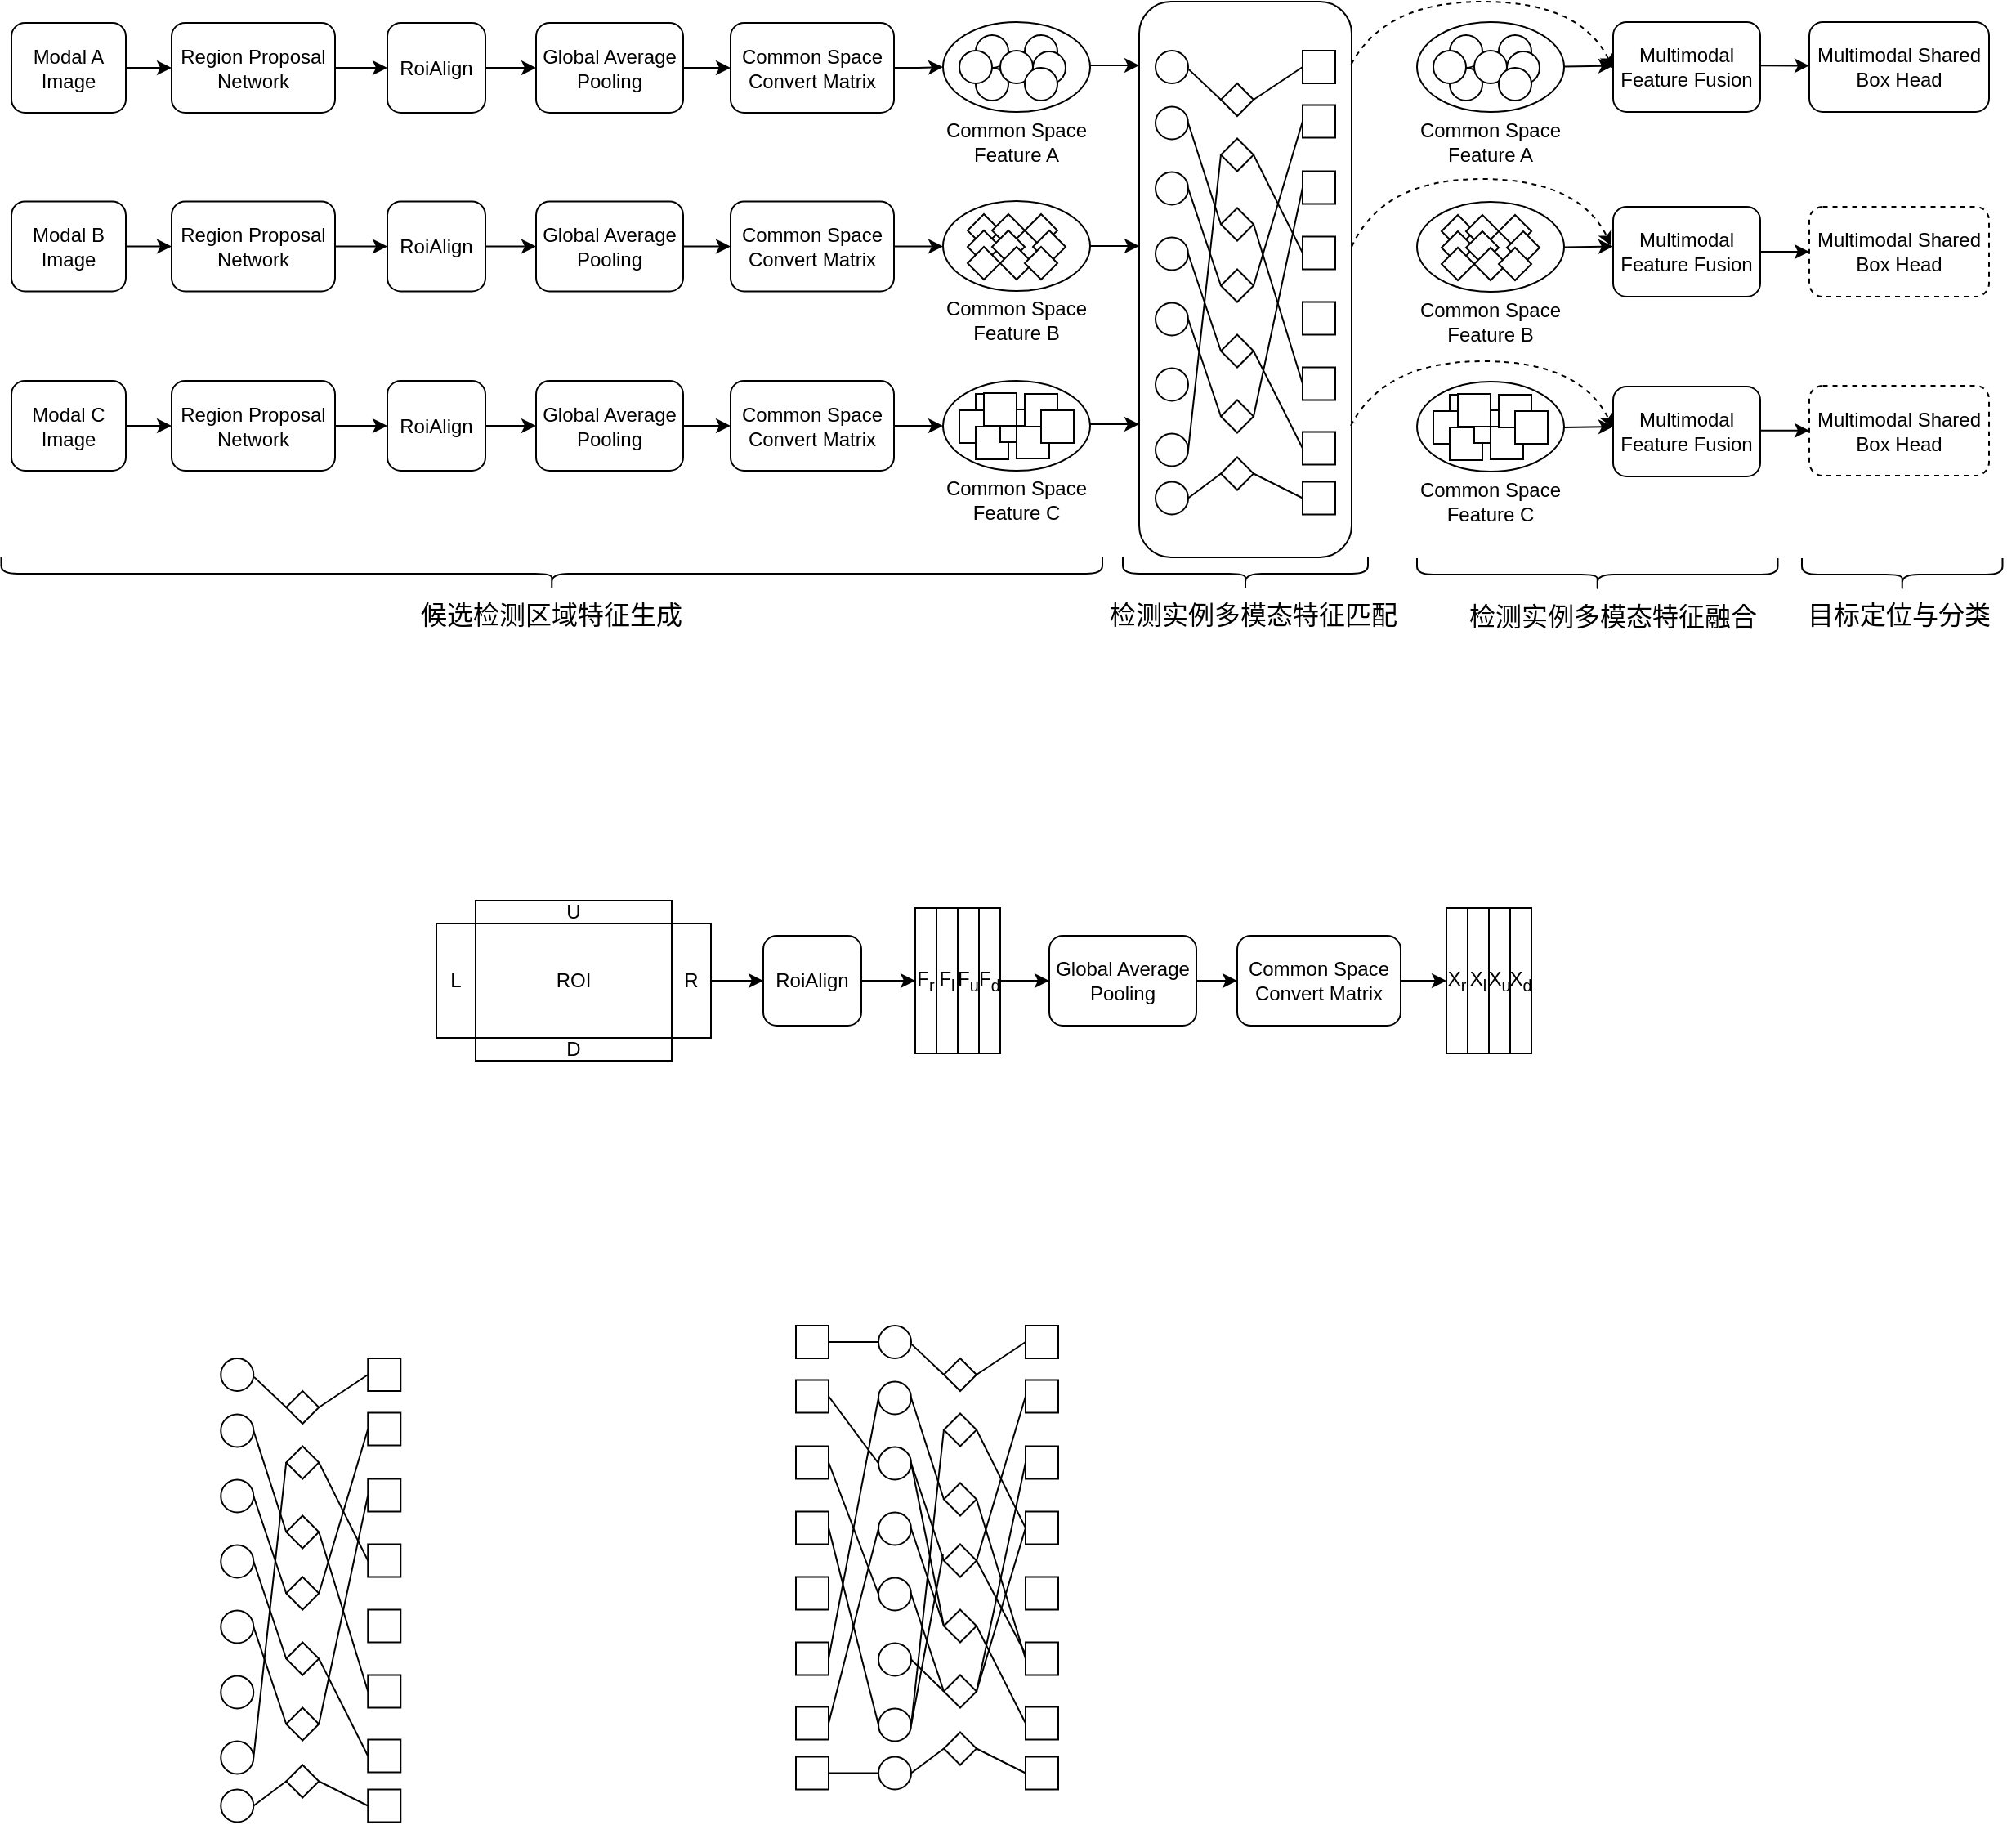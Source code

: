 <mxfile version="23.1.8" type="github">
  <diagram name="第 1 页" id="z2M5c4vALER3vp60Q3NO">
    <mxGraphModel dx="206" dy="108" grid="1" gridSize="10" guides="1" tooltips="1" connect="1" arrows="1" fold="1" page="1" pageScale="1" pageWidth="2336" pageHeight="1654" math="0" shadow="0">
      <root>
        <mxCell id="0" />
        <mxCell id="1" parent="0" />
        <mxCell id="HAOtPfupm4dBEVP8952R-200" value="" style="rounded=1;whiteSpace=wrap;html=1;fillColor=none;" parent="1" vertex="1">
          <mxGeometry x="850" y="350" width="130" height="340" as="geometry" />
        </mxCell>
        <mxCell id="HAOtPfupm4dBEVP8952R-21" value="&lt;font style=&quot;font-size: 16px;&quot;&gt;候选检测区域特征生成&lt;/font&gt;" style="text;html=1;strokeColor=none;fillColor=none;align=center;verticalAlign=middle;whiteSpace=wrap;rounded=0;" parent="1" vertex="1">
          <mxGeometry x="408.13" y="712.5" width="165" height="25" as="geometry" />
        </mxCell>
        <mxCell id="HAOtPfupm4dBEVP8952R-22" value="&lt;font style=&quot;font-size: 16px;&quot;&gt;检测实例多模态特征匹配&lt;/font&gt;" style="text;html=1;strokeColor=none;fillColor=none;align=center;verticalAlign=middle;whiteSpace=wrap;rounded=0;" parent="1" vertex="1">
          <mxGeometry x="830" y="710" width="180" height="30" as="geometry" />
        </mxCell>
        <mxCell id="HAOtPfupm4dBEVP8952R-23" value="&lt;font style=&quot;font-size: 16px;&quot;&gt;检测实例多模态特征融合&lt;/font&gt;" style="text;html=1;strokeColor=none;fillColor=none;align=center;verticalAlign=middle;whiteSpace=wrap;rounded=0;" parent="1" vertex="1">
          <mxGeometry x="1050" y="713" width="180" height="25" as="geometry" />
        </mxCell>
        <mxCell id="HAOtPfupm4dBEVP8952R-24" value="&lt;font style=&quot;font-size: 16px;&quot;&gt;目标定位与分类&lt;/font&gt;" style="text;html=1;strokeColor=none;fillColor=none;align=center;verticalAlign=middle;whiteSpace=wrap;rounded=0;" parent="1" vertex="1">
          <mxGeometry x="1245" y="715" width="140" height="20" as="geometry" />
        </mxCell>
        <mxCell id="HAOtPfupm4dBEVP8952R-87" value="" style="ellipse;whiteSpace=wrap;html=1;" parent="1" vertex="1">
          <mxGeometry x="730" y="362.5" width="90" height="55" as="geometry" />
        </mxCell>
        <mxCell id="HAOtPfupm4dBEVP8952R-89" value="" style="ellipse;whiteSpace=wrap;html=1;aspect=fixed;" parent="1" vertex="1">
          <mxGeometry x="750" y="370.5" width="20" height="20" as="geometry" />
        </mxCell>
        <mxCell id="HAOtPfupm4dBEVP8952R-90" value="" style="ellipse;whiteSpace=wrap;html=1;aspect=fixed;" parent="1" vertex="1">
          <mxGeometry x="780" y="370.5" width="20" height="20" as="geometry" />
        </mxCell>
        <mxCell id="HAOtPfupm4dBEVP8952R-91" value="" style="ellipse;whiteSpace=wrap;html=1;aspect=fixed;" parent="1" vertex="1">
          <mxGeometry x="750" y="390.5" width="20" height="20" as="geometry" />
        </mxCell>
        <mxCell id="HAOtPfupm4dBEVP8952R-92" value="" style="ellipse;whiteSpace=wrap;html=1;aspect=fixed;" parent="1" vertex="1">
          <mxGeometry x="740" y="380" width="20" height="20" as="geometry" />
        </mxCell>
        <mxCell id="HAOtPfupm4dBEVP8952R-93" value="" style="ellipse;whiteSpace=wrap;html=1;aspect=fixed;" parent="1" vertex="1">
          <mxGeometry x="765" y="380" width="20" height="20" as="geometry" />
        </mxCell>
        <mxCell id="HAOtPfupm4dBEVP8952R-94" value="" style="ellipse;whiteSpace=wrap;html=1;aspect=fixed;" parent="1" vertex="1">
          <mxGeometry x="785" y="380.5" width="20" height="20" as="geometry" />
        </mxCell>
        <mxCell id="HAOtPfupm4dBEVP8952R-95" value="" style="ellipse;whiteSpace=wrap;html=1;aspect=fixed;" parent="1" vertex="1">
          <mxGeometry x="780" y="390.5" width="20" height="20" as="geometry" />
        </mxCell>
        <mxCell id="HAOtPfupm4dBEVP8952R-96" value="Common Space Feature A" style="text;html=1;strokeColor=none;fillColor=none;align=center;verticalAlign=middle;whiteSpace=wrap;rounded=0;" parent="1" vertex="1">
          <mxGeometry x="720" y="420.5" width="110" height="30" as="geometry" />
        </mxCell>
        <mxCell id="AwCS0W0vJfae1IDMuo6n-23" value="" style="edgeStyle=orthogonalEdgeStyle;rounded=0;orthogonalLoop=1;jettySize=auto;html=1;" parent="1" source="HAOtPfupm4dBEVP8952R-97" target="HAOtPfupm4dBEVP8952R-100" edge="1">
          <mxGeometry relative="1" as="geometry" />
        </mxCell>
        <mxCell id="HAOtPfupm4dBEVP8952R-97" value="Modal B&lt;br&gt;Image" style="rounded=1;whiteSpace=wrap;html=1;" parent="1" vertex="1">
          <mxGeometry x="160" y="472.25" width="70" height="55" as="geometry" />
        </mxCell>
        <mxCell id="AwCS0W0vJfae1IDMuo6n-24" value="" style="edgeStyle=orthogonalEdgeStyle;rounded=0;orthogonalLoop=1;jettySize=auto;html=1;" parent="1" source="HAOtPfupm4dBEVP8952R-100" target="AwCS0W0vJfae1IDMuo6n-3" edge="1">
          <mxGeometry relative="1" as="geometry" />
        </mxCell>
        <mxCell id="HAOtPfupm4dBEVP8952R-100" value="Region Proposal&lt;br&gt;Network" style="rounded=1;whiteSpace=wrap;html=1;" parent="1" vertex="1">
          <mxGeometry x="258" y="472.25" width="100" height="55" as="geometry" />
        </mxCell>
        <mxCell id="AwCS0W0vJfae1IDMuo6n-26" value="" style="edgeStyle=orthogonalEdgeStyle;rounded=0;orthogonalLoop=1;jettySize=auto;html=1;" parent="1" source="HAOtPfupm4dBEVP8952R-102" target="HAOtPfupm4dBEVP8952R-104" edge="1">
          <mxGeometry relative="1" as="geometry" />
        </mxCell>
        <mxCell id="HAOtPfupm4dBEVP8952R-102" value="Global Average&lt;br&gt;Pooling" style="rounded=1;whiteSpace=wrap;html=1;" parent="1" vertex="1">
          <mxGeometry x="481" y="472.25" width="90" height="55" as="geometry" />
        </mxCell>
        <mxCell id="AwCS0W0vJfae1IDMuo6n-12" style="edgeStyle=orthogonalEdgeStyle;rounded=0;orthogonalLoop=1;jettySize=auto;html=1;exitX=1;exitY=0.5;exitDx=0;exitDy=0;entryX=0;entryY=0.5;entryDx=0;entryDy=0;" parent="1" source="HAOtPfupm4dBEVP8952R-104" target="HAOtPfupm4dBEVP8952R-105" edge="1">
          <mxGeometry relative="1" as="geometry" />
        </mxCell>
        <mxCell id="HAOtPfupm4dBEVP8952R-104" value="Common Space&lt;br&gt;Convert Matrix" style="rounded=1;whiteSpace=wrap;html=1;" parent="1" vertex="1">
          <mxGeometry x="600" y="472.25" width="100" height="55" as="geometry" />
        </mxCell>
        <mxCell id="HAOtPfupm4dBEVP8952R-105" value="" style="ellipse;whiteSpace=wrap;html=1;" parent="1" vertex="1">
          <mxGeometry x="730" y="472" width="90" height="55" as="geometry" />
        </mxCell>
        <mxCell id="HAOtPfupm4dBEVP8952R-113" value="Common Space Feature B" style="text;html=1;strokeColor=none;fillColor=none;align=center;verticalAlign=middle;whiteSpace=wrap;rounded=0;" parent="1" vertex="1">
          <mxGeometry x="720" y="530" width="110" height="30" as="geometry" />
        </mxCell>
        <mxCell id="HAOtPfupm4dBEVP8952R-322" value="" style="edgeStyle=orthogonalEdgeStyle;rounded=0;orthogonalLoop=1;jettySize=auto;html=1;" parent="1" edge="1">
          <mxGeometry relative="1" as="geometry">
            <mxPoint x="820.0" y="608.477" as="sourcePoint" />
            <mxPoint x="850" y="609" as="targetPoint" />
          </mxGeometry>
        </mxCell>
        <mxCell id="HAOtPfupm4dBEVP8952R-122" value="" style="ellipse;whiteSpace=wrap;html=1;" parent="1" vertex="1">
          <mxGeometry x="730" y="582" width="90" height="55" as="geometry" />
        </mxCell>
        <mxCell id="HAOtPfupm4dBEVP8952R-123" value="Common Space Feature C" style="text;html=1;strokeColor=none;fillColor=none;align=center;verticalAlign=middle;whiteSpace=wrap;rounded=0;" parent="1" vertex="1">
          <mxGeometry x="720" y="640" width="110" height="30" as="geometry" />
        </mxCell>
        <mxCell id="HAOtPfupm4dBEVP8952R-126" value="" style="rhombus;whiteSpace=wrap;html=1;" parent="1" vertex="1">
          <mxGeometry x="745" y="480" width="20" height="20" as="geometry" />
        </mxCell>
        <mxCell id="HAOtPfupm4dBEVP8952R-127" value="" style="rhombus;whiteSpace=wrap;html=1;" parent="1" vertex="1">
          <mxGeometry x="745" y="490" width="20" height="20" as="geometry" />
        </mxCell>
        <mxCell id="HAOtPfupm4dBEVP8952R-128" value="" style="rhombus;whiteSpace=wrap;html=1;" parent="1" vertex="1">
          <mxGeometry x="745" y="500" width="20" height="20" as="geometry" />
        </mxCell>
        <mxCell id="HAOtPfupm4dBEVP8952R-129" value="" style="rhombus;whiteSpace=wrap;html=1;" parent="1" vertex="1">
          <mxGeometry x="760" y="480" width="20" height="20" as="geometry" />
        </mxCell>
        <mxCell id="HAOtPfupm4dBEVP8952R-130" value="" style="rhombus;whiteSpace=wrap;html=1;" parent="1" vertex="1">
          <mxGeometry x="760" y="490" width="20" height="20" as="geometry" />
        </mxCell>
        <mxCell id="HAOtPfupm4dBEVP8952R-131" value="" style="rhombus;whiteSpace=wrap;html=1;" parent="1" vertex="1">
          <mxGeometry x="780" y="480" width="20" height="20" as="geometry" />
        </mxCell>
        <mxCell id="HAOtPfupm4dBEVP8952R-132" value="" style="rhombus;whiteSpace=wrap;html=1;" parent="1" vertex="1">
          <mxGeometry x="765" y="500" width="20" height="20" as="geometry" />
        </mxCell>
        <mxCell id="HAOtPfupm4dBEVP8952R-133" value="" style="rhombus;whiteSpace=wrap;html=1;" parent="1" vertex="1">
          <mxGeometry x="785" y="490" width="20" height="20" as="geometry" />
        </mxCell>
        <mxCell id="HAOtPfupm4dBEVP8952R-134" value="" style="rhombus;whiteSpace=wrap;html=1;" parent="1" vertex="1">
          <mxGeometry x="780" y="500" width="20" height="20" as="geometry" />
        </mxCell>
        <mxCell id="HAOtPfupm4dBEVP8952R-136" value="" style="whiteSpace=wrap;html=1;aspect=fixed;" parent="1" vertex="1">
          <mxGeometry x="750" y="590" width="20" height="20" as="geometry" />
        </mxCell>
        <mxCell id="HAOtPfupm4dBEVP8952R-137" value="" style="whiteSpace=wrap;html=1;aspect=fixed;" parent="1" vertex="1">
          <mxGeometry x="740" y="600" width="20" height="20" as="geometry" />
        </mxCell>
        <mxCell id="HAOtPfupm4dBEVP8952R-138" value="" style="whiteSpace=wrap;html=1;aspect=fixed;" parent="1" vertex="1">
          <mxGeometry x="750" y="610" width="20" height="20" as="geometry" />
        </mxCell>
        <mxCell id="HAOtPfupm4dBEVP8952R-139" value="" style="whiteSpace=wrap;html=1;aspect=fixed;" parent="1" vertex="1">
          <mxGeometry x="765" y="599.5" width="20" height="20" as="geometry" />
        </mxCell>
        <mxCell id="HAOtPfupm4dBEVP8952R-140" value="" style="whiteSpace=wrap;html=1;aspect=fixed;" parent="1" vertex="1">
          <mxGeometry x="775" y="609.5" width="20" height="20" as="geometry" />
        </mxCell>
        <mxCell id="HAOtPfupm4dBEVP8952R-141" value="" style="whiteSpace=wrap;html=1;aspect=fixed;" parent="1" vertex="1">
          <mxGeometry x="755" y="589.5" width="20" height="20" as="geometry" />
        </mxCell>
        <mxCell id="HAOtPfupm4dBEVP8952R-142" value="" style="whiteSpace=wrap;html=1;aspect=fixed;" parent="1" vertex="1">
          <mxGeometry x="780" y="590" width="20" height="20" as="geometry" />
        </mxCell>
        <mxCell id="HAOtPfupm4dBEVP8952R-143" value="" style="whiteSpace=wrap;html=1;aspect=fixed;" parent="1" vertex="1">
          <mxGeometry x="790" y="600" width="20" height="20" as="geometry" />
        </mxCell>
        <mxCell id="HAOtPfupm4dBEVP8952R-186" value="Multimodal Shared Box&amp;nbsp;Head" style="rounded=1;whiteSpace=wrap;html=1;dashed=1;" parent="1" vertex="1">
          <mxGeometry x="1260" y="475.5" width="110" height="55" as="geometry" />
        </mxCell>
        <mxCell id="HAOtPfupm4dBEVP8952R-187" value="Multimodal Shared Box&amp;nbsp;Head" style="rounded=1;whiteSpace=wrap;html=1;" parent="1" vertex="1">
          <mxGeometry x="1260" y="362.5" width="110" height="55" as="geometry" />
        </mxCell>
        <mxCell id="HAOtPfupm4dBEVP8952R-188" value="Multimodal Shared Box&amp;nbsp;Head" style="rounded=1;whiteSpace=wrap;html=1;dashed=1;" parent="1" vertex="1">
          <mxGeometry x="1260" y="585" width="110" height="55" as="geometry" />
        </mxCell>
        <mxCell id="HAOtPfupm4dBEVP8952R-268" value="" style="ellipse;whiteSpace=wrap;html=1;" parent="1" vertex="1">
          <mxGeometry x="1020" y="362.5" width="90" height="55" as="geometry" />
        </mxCell>
        <mxCell id="HAOtPfupm4dBEVP8952R-269" value="" style="ellipse;whiteSpace=wrap;html=1;aspect=fixed;" parent="1" vertex="1">
          <mxGeometry x="1040" y="370.5" width="20" height="20" as="geometry" />
        </mxCell>
        <mxCell id="HAOtPfupm4dBEVP8952R-270" value="" style="ellipse;whiteSpace=wrap;html=1;aspect=fixed;" parent="1" vertex="1">
          <mxGeometry x="1070" y="370.5" width="20" height="20" as="geometry" />
        </mxCell>
        <mxCell id="HAOtPfupm4dBEVP8952R-271" value="" style="ellipse;whiteSpace=wrap;html=1;aspect=fixed;" parent="1" vertex="1">
          <mxGeometry x="1040" y="390.5" width="20" height="20" as="geometry" />
        </mxCell>
        <mxCell id="HAOtPfupm4dBEVP8952R-272" value="" style="ellipse;whiteSpace=wrap;html=1;aspect=fixed;" parent="1" vertex="1">
          <mxGeometry x="1030" y="380" width="20" height="20" as="geometry" />
        </mxCell>
        <mxCell id="HAOtPfupm4dBEVP8952R-273" value="" style="ellipse;whiteSpace=wrap;html=1;aspect=fixed;" parent="1" vertex="1">
          <mxGeometry x="1055" y="380" width="20" height="20" as="geometry" />
        </mxCell>
        <mxCell id="HAOtPfupm4dBEVP8952R-274" value="" style="ellipse;whiteSpace=wrap;html=1;aspect=fixed;" parent="1" vertex="1">
          <mxGeometry x="1075" y="380.5" width="20" height="20" as="geometry" />
        </mxCell>
        <mxCell id="HAOtPfupm4dBEVP8952R-275" value="" style="ellipse;whiteSpace=wrap;html=1;aspect=fixed;" parent="1" vertex="1">
          <mxGeometry x="1070" y="390.5" width="20" height="20" as="geometry" />
        </mxCell>
        <mxCell id="HAOtPfupm4dBEVP8952R-276" value="Common Space Feature A" style="text;html=1;strokeColor=none;fillColor=none;align=center;verticalAlign=middle;whiteSpace=wrap;rounded=0;" parent="1" vertex="1">
          <mxGeometry x="1010" y="420.5" width="110" height="30" as="geometry" />
        </mxCell>
        <mxCell id="HAOtPfupm4dBEVP8952R-277" value="" style="ellipse;whiteSpace=wrap;html=1;" parent="1" vertex="1">
          <mxGeometry x="1020" y="472.5" width="90" height="55" as="geometry" />
        </mxCell>
        <mxCell id="HAOtPfupm4dBEVP8952R-278" value="Common Space Feature B" style="text;html=1;strokeColor=none;fillColor=none;align=center;verticalAlign=middle;whiteSpace=wrap;rounded=0;" parent="1" vertex="1">
          <mxGeometry x="1010" y="530.5" width="110" height="30" as="geometry" />
        </mxCell>
        <mxCell id="HAOtPfupm4dBEVP8952R-279" value="" style="ellipse;whiteSpace=wrap;html=1;" parent="1" vertex="1">
          <mxGeometry x="1020" y="582.5" width="90" height="55" as="geometry" />
        </mxCell>
        <mxCell id="HAOtPfupm4dBEVP8952R-280" value="Common Space Feature C" style="text;html=1;strokeColor=none;fillColor=none;align=center;verticalAlign=middle;whiteSpace=wrap;rounded=0;" parent="1" vertex="1">
          <mxGeometry x="1010" y="640.5" width="110" height="30" as="geometry" />
        </mxCell>
        <mxCell id="HAOtPfupm4dBEVP8952R-281" value="" style="rhombus;whiteSpace=wrap;html=1;" parent="1" vertex="1">
          <mxGeometry x="1035" y="480.5" width="20" height="20" as="geometry" />
        </mxCell>
        <mxCell id="HAOtPfupm4dBEVP8952R-282" value="" style="rhombus;whiteSpace=wrap;html=1;" parent="1" vertex="1">
          <mxGeometry x="1035" y="490.5" width="20" height="20" as="geometry" />
        </mxCell>
        <mxCell id="HAOtPfupm4dBEVP8952R-283" value="" style="rhombus;whiteSpace=wrap;html=1;" parent="1" vertex="1">
          <mxGeometry x="1035" y="500.5" width="20" height="20" as="geometry" />
        </mxCell>
        <mxCell id="HAOtPfupm4dBEVP8952R-284" value="" style="rhombus;whiteSpace=wrap;html=1;" parent="1" vertex="1">
          <mxGeometry x="1050" y="480.5" width="20" height="20" as="geometry" />
        </mxCell>
        <mxCell id="HAOtPfupm4dBEVP8952R-285" value="" style="rhombus;whiteSpace=wrap;html=1;" parent="1" vertex="1">
          <mxGeometry x="1050" y="490.5" width="20" height="20" as="geometry" />
        </mxCell>
        <mxCell id="HAOtPfupm4dBEVP8952R-286" value="" style="rhombus;whiteSpace=wrap;html=1;" parent="1" vertex="1">
          <mxGeometry x="1070" y="480.5" width="20" height="20" as="geometry" />
        </mxCell>
        <mxCell id="HAOtPfupm4dBEVP8952R-287" value="" style="rhombus;whiteSpace=wrap;html=1;" parent="1" vertex="1">
          <mxGeometry x="1055" y="500.5" width="20" height="20" as="geometry" />
        </mxCell>
        <mxCell id="HAOtPfupm4dBEVP8952R-288" value="" style="rhombus;whiteSpace=wrap;html=1;" parent="1" vertex="1">
          <mxGeometry x="1075" y="490.5" width="20" height="20" as="geometry" />
        </mxCell>
        <mxCell id="HAOtPfupm4dBEVP8952R-289" value="" style="rhombus;whiteSpace=wrap;html=1;" parent="1" vertex="1">
          <mxGeometry x="1070" y="500.5" width="20" height="20" as="geometry" />
        </mxCell>
        <mxCell id="HAOtPfupm4dBEVP8952R-290" value="" style="whiteSpace=wrap;html=1;aspect=fixed;" parent="1" vertex="1">
          <mxGeometry x="1040" y="590.5" width="20" height="20" as="geometry" />
        </mxCell>
        <mxCell id="HAOtPfupm4dBEVP8952R-291" value="" style="whiteSpace=wrap;html=1;aspect=fixed;" parent="1" vertex="1">
          <mxGeometry x="1030" y="600.5" width="20" height="20" as="geometry" />
        </mxCell>
        <mxCell id="HAOtPfupm4dBEVP8952R-292" value="" style="whiteSpace=wrap;html=1;aspect=fixed;" parent="1" vertex="1">
          <mxGeometry x="1040" y="610.5" width="20" height="20" as="geometry" />
        </mxCell>
        <mxCell id="HAOtPfupm4dBEVP8952R-293" value="" style="whiteSpace=wrap;html=1;aspect=fixed;" parent="1" vertex="1">
          <mxGeometry x="1055" y="600" width="20" height="20" as="geometry" />
        </mxCell>
        <mxCell id="HAOtPfupm4dBEVP8952R-294" value="" style="whiteSpace=wrap;html=1;aspect=fixed;" parent="1" vertex="1">
          <mxGeometry x="1065" y="610" width="20" height="20" as="geometry" />
        </mxCell>
        <mxCell id="HAOtPfupm4dBEVP8952R-295" value="" style="whiteSpace=wrap;html=1;aspect=fixed;" parent="1" vertex="1">
          <mxGeometry x="1045" y="590" width="20" height="20" as="geometry" />
        </mxCell>
        <mxCell id="HAOtPfupm4dBEVP8952R-296" value="" style="whiteSpace=wrap;html=1;aspect=fixed;" parent="1" vertex="1">
          <mxGeometry x="1070" y="590.5" width="20" height="20" as="geometry" />
        </mxCell>
        <mxCell id="HAOtPfupm4dBEVP8952R-297" value="" style="whiteSpace=wrap;html=1;aspect=fixed;" parent="1" vertex="1">
          <mxGeometry x="1080" y="600.5" width="20" height="20" as="geometry" />
        </mxCell>
        <mxCell id="HAOtPfupm4dBEVP8952R-299" value="Multimodal&lt;br style=&quot;border-color: var(--border-color);&quot;&gt;Feature Fusion" style="rounded=1;whiteSpace=wrap;html=1;" parent="1" vertex="1">
          <mxGeometry x="1140" y="362.5" width="90" height="55" as="geometry" />
        </mxCell>
        <mxCell id="HAOtPfupm4dBEVP8952R-312" style="edgeStyle=orthogonalEdgeStyle;rounded=0;orthogonalLoop=1;jettySize=auto;html=1;exitX=1;exitY=0.5;exitDx=0;exitDy=0;" parent="1" source="HAOtPfupm4dBEVP8952R-303" target="HAOtPfupm4dBEVP8952R-186" edge="1">
          <mxGeometry relative="1" as="geometry" />
        </mxCell>
        <mxCell id="HAOtPfupm4dBEVP8952R-303" value="Multimodal&lt;br style=&quot;border-color: var(--border-color);&quot;&gt;Feature Fusion" style="rounded=1;whiteSpace=wrap;html=1;" parent="1" vertex="1">
          <mxGeometry x="1140" y="475.5" width="90" height="55" as="geometry" />
        </mxCell>
        <mxCell id="HAOtPfupm4dBEVP8952R-304" value="Multimodal&lt;br style=&quot;border-color: var(--border-color);&quot;&gt;Feature Fusion" style="rounded=1;whiteSpace=wrap;html=1;" parent="1" vertex="1">
          <mxGeometry x="1140" y="585.5" width="90" height="55" as="geometry" />
        </mxCell>
        <mxCell id="HAOtPfupm4dBEVP8952R-315" style="edgeStyle=orthogonalEdgeStyle;rounded=0;orthogonalLoop=1;jettySize=auto;html=1;exitX=1;exitY=0.5;exitDx=0;exitDy=0;entryX=0;entryY=0.5;entryDx=0;entryDy=0;" parent="1" target="HAOtPfupm4dBEVP8952R-188" edge="1">
          <mxGeometry relative="1" as="geometry">
            <mxPoint x="1230" y="612.4" as="sourcePoint" />
            <mxPoint x="1280" y="612.4" as="targetPoint" />
          </mxGeometry>
        </mxCell>
        <mxCell id="HAOtPfupm4dBEVP8952R-316" style="edgeStyle=orthogonalEdgeStyle;rounded=0;orthogonalLoop=1;jettySize=auto;html=1;exitX=1;exitY=0.5;exitDx=0;exitDy=0;" parent="1" edge="1">
          <mxGeometry relative="1" as="geometry">
            <mxPoint x="1230" y="389.16" as="sourcePoint" />
            <mxPoint x="1260" y="390" as="targetPoint" />
          </mxGeometry>
        </mxCell>
        <mxCell id="HAOtPfupm4dBEVP8952R-318" value="" style="shape=curlyBracket;whiteSpace=wrap;html=1;rounded=1;flipH=1;labelPosition=right;verticalLabelPosition=middle;align=left;verticalAlign=middle;rotation=90;" parent="1" vertex="1">
          <mxGeometry x="480.63" y="363.13" width="20" height="673.75" as="geometry" />
        </mxCell>
        <mxCell id="HAOtPfupm4dBEVP8952R-319" value="" style="shape=curlyBracket;whiteSpace=wrap;html=1;rounded=1;flipH=1;labelPosition=right;verticalLabelPosition=middle;align=left;verticalAlign=middle;rotation=90;" parent="1" vertex="1">
          <mxGeometry x="905" y="625" width="20" height="150" as="geometry" />
        </mxCell>
        <mxCell id="HAOtPfupm4dBEVP8952R-320" value="" style="shape=curlyBracket;whiteSpace=wrap;html=1;rounded=1;flipH=1;labelPosition=right;verticalLabelPosition=middle;align=left;verticalAlign=middle;rotation=90;" parent="1" vertex="1">
          <mxGeometry x="1120.37" y="590.13" width="20" height="220.75" as="geometry" />
        </mxCell>
        <mxCell id="HAOtPfupm4dBEVP8952R-321" value="" style="shape=curlyBracket;whiteSpace=wrap;html=1;rounded=1;flipH=1;labelPosition=right;verticalLabelPosition=middle;align=left;verticalAlign=middle;rotation=90;" parent="1" vertex="1">
          <mxGeometry x="1306.87" y="639.13" width="20" height="122.75" as="geometry" />
        </mxCell>
        <mxCell id="HAOtPfupm4dBEVP8952R-324" value="" style="edgeStyle=orthogonalEdgeStyle;rounded=0;orthogonalLoop=1;jettySize=auto;html=1;" parent="1" edge="1">
          <mxGeometry relative="1" as="geometry">
            <mxPoint x="820.0" y="388.997" as="sourcePoint" />
            <mxPoint x="850" y="389" as="targetPoint" />
          </mxGeometry>
        </mxCell>
        <mxCell id="AwCS0W0vJfae1IDMuo6n-17" value="" style="edgeStyle=orthogonalEdgeStyle;rounded=0;orthogonalLoop=1;jettySize=auto;html=1;" parent="1" source="AaImUm8lm9_AYytv0HaH-2" target="AaImUm8lm9_AYytv0HaH-5" edge="1">
          <mxGeometry relative="1" as="geometry" />
        </mxCell>
        <mxCell id="AaImUm8lm9_AYytv0HaH-2" value="Modal A&lt;br&gt;Image" style="rounded=1;whiteSpace=wrap;html=1;" parent="1" vertex="1">
          <mxGeometry x="160" y="363" width="70" height="55" as="geometry" />
        </mxCell>
        <mxCell id="AwCS0W0vJfae1IDMuo6n-14" value="" style="edgeStyle=orthogonalEdgeStyle;rounded=0;orthogonalLoop=1;jettySize=auto;html=1;" parent="1" source="AaImUm8lm9_AYytv0HaH-5" target="AwCS0W0vJfae1IDMuo6n-2" edge="1">
          <mxGeometry relative="1" as="geometry" />
        </mxCell>
        <mxCell id="AaImUm8lm9_AYytv0HaH-5" value="Region Proposal&lt;br&gt;Network" style="rounded=1;whiteSpace=wrap;html=1;" parent="1" vertex="1">
          <mxGeometry x="258" y="363" width="100" height="55" as="geometry" />
        </mxCell>
        <mxCell id="AwCS0W0vJfae1IDMuo6n-15" value="" style="edgeStyle=orthogonalEdgeStyle;rounded=0;orthogonalLoop=1;jettySize=auto;html=1;" parent="1" source="AaImUm8lm9_AYytv0HaH-7" target="AaImUm8lm9_AYytv0HaH-8" edge="1">
          <mxGeometry relative="1" as="geometry" />
        </mxCell>
        <mxCell id="AaImUm8lm9_AYytv0HaH-7" value="Global Average&lt;br&gt;Pooling" style="rounded=1;whiteSpace=wrap;html=1;" parent="1" vertex="1">
          <mxGeometry x="481" y="363" width="90" height="55" as="geometry" />
        </mxCell>
        <mxCell id="AwCS0W0vJfae1IDMuo6n-13" style="edgeStyle=orthogonalEdgeStyle;rounded=0;orthogonalLoop=1;jettySize=auto;html=1;exitX=1;exitY=0.5;exitDx=0;exitDy=0;entryX=0;entryY=0.5;entryDx=0;entryDy=0;" parent="1" source="AaImUm8lm9_AYytv0HaH-8" target="HAOtPfupm4dBEVP8952R-87" edge="1">
          <mxGeometry relative="1" as="geometry">
            <Array as="points">
              <mxPoint x="715" y="390" />
            </Array>
          </mxGeometry>
        </mxCell>
        <mxCell id="AaImUm8lm9_AYytv0HaH-8" value="Common Space&lt;br&gt;Convert Matrix" style="rounded=1;whiteSpace=wrap;html=1;" parent="1" vertex="1">
          <mxGeometry x="600" y="363" width="100" height="55" as="geometry" />
        </mxCell>
        <mxCell id="AwCS0W0vJfae1IDMuo6n-22" value="" style="edgeStyle=orthogonalEdgeStyle;rounded=0;orthogonalLoop=1;jettySize=auto;html=1;" parent="1" source="AaImUm8lm9_AYytv0HaH-10" target="AaImUm8lm9_AYytv0HaH-13" edge="1">
          <mxGeometry relative="1" as="geometry" />
        </mxCell>
        <mxCell id="AaImUm8lm9_AYytv0HaH-10" value="Modal C&lt;br&gt;Image" style="rounded=1;whiteSpace=wrap;html=1;" parent="1" vertex="1">
          <mxGeometry x="160" y="582" width="70" height="55" as="geometry" />
        </mxCell>
        <mxCell id="AwCS0W0vJfae1IDMuo6n-21" value="" style="edgeStyle=orthogonalEdgeStyle;rounded=0;orthogonalLoop=1;jettySize=auto;html=1;" parent="1" source="AaImUm8lm9_AYytv0HaH-13" target="AwCS0W0vJfae1IDMuo6n-4" edge="1">
          <mxGeometry relative="1" as="geometry" />
        </mxCell>
        <mxCell id="AaImUm8lm9_AYytv0HaH-13" value="Region Proposal&lt;br&gt;Network" style="rounded=1;whiteSpace=wrap;html=1;" parent="1" vertex="1">
          <mxGeometry x="258" y="582" width="100" height="55" as="geometry" />
        </mxCell>
        <mxCell id="AwCS0W0vJfae1IDMuo6n-19" value="" style="edgeStyle=orthogonalEdgeStyle;rounded=0;orthogonalLoop=1;jettySize=auto;html=1;" parent="1" source="AaImUm8lm9_AYytv0HaH-15" target="AaImUm8lm9_AYytv0HaH-16" edge="1">
          <mxGeometry relative="1" as="geometry" />
        </mxCell>
        <mxCell id="AaImUm8lm9_AYytv0HaH-15" value="Global Average&lt;br&gt;Pooling" style="rounded=1;whiteSpace=wrap;html=1;" parent="1" vertex="1">
          <mxGeometry x="481" y="582" width="90" height="55" as="geometry" />
        </mxCell>
        <mxCell id="AwCS0W0vJfae1IDMuo6n-7" style="edgeStyle=orthogonalEdgeStyle;rounded=0;orthogonalLoop=1;jettySize=auto;html=1;exitX=1;exitY=0.5;exitDx=0;exitDy=0;entryX=0;entryY=0.5;entryDx=0;entryDy=0;" parent="1" source="AaImUm8lm9_AYytv0HaH-16" target="HAOtPfupm4dBEVP8952R-122" edge="1">
          <mxGeometry relative="1" as="geometry" />
        </mxCell>
        <mxCell id="AaImUm8lm9_AYytv0HaH-16" value="Common Space&lt;br&gt;Convert Matrix" style="rounded=1;whiteSpace=wrap;html=1;" parent="1" vertex="1">
          <mxGeometry x="600" y="582" width="100" height="55" as="geometry" />
        </mxCell>
        <mxCell id="AaImUm8lm9_AYytv0HaH-28" value="" style="ellipse;whiteSpace=wrap;html=1;aspect=fixed;" parent="1" vertex="1">
          <mxGeometry x="860" y="414.25" width="20" height="20" as="geometry" />
        </mxCell>
        <mxCell id="AaImUm8lm9_AYytv0HaH-29" value="" style="ellipse;whiteSpace=wrap;html=1;aspect=fixed;" parent="1" vertex="1">
          <mxGeometry x="860" y="454.25" width="20" height="20" as="geometry" />
        </mxCell>
        <mxCell id="AaImUm8lm9_AYytv0HaH-30" value="" style="ellipse;whiteSpace=wrap;html=1;aspect=fixed;" parent="1" vertex="1">
          <mxGeometry x="860" y="494.25" width="20" height="20" as="geometry" />
        </mxCell>
        <mxCell id="AaImUm8lm9_AYytv0HaH-31" value="" style="ellipse;whiteSpace=wrap;html=1;aspect=fixed;" parent="1" vertex="1">
          <mxGeometry x="860" y="534.25" width="20" height="20" as="geometry" />
        </mxCell>
        <mxCell id="AaImUm8lm9_AYytv0HaH-32" value="" style="ellipse;whiteSpace=wrap;html=1;aspect=fixed;" parent="1" vertex="1">
          <mxGeometry x="860" y="574.25" width="20" height="20" as="geometry" />
        </mxCell>
        <mxCell id="AaImUm8lm9_AYytv0HaH-33" value="" style="ellipse;whiteSpace=wrap;html=1;aspect=fixed;" parent="1" vertex="1">
          <mxGeometry x="860" y="614.25" width="20" height="20" as="geometry" />
        </mxCell>
        <mxCell id="AaImUm8lm9_AYytv0HaH-34" value="" style="rhombus;whiteSpace=wrap;html=1;" parent="1" vertex="1">
          <mxGeometry x="900" y="433.75" width="20" height="20" as="geometry" />
        </mxCell>
        <mxCell id="AaImUm8lm9_AYytv0HaH-35" value="" style="rhombus;whiteSpace=wrap;html=1;" parent="1" vertex="1">
          <mxGeometry x="900" y="476.25" width="20" height="20" as="geometry" />
        </mxCell>
        <mxCell id="AaImUm8lm9_AYytv0HaH-36" value="" style="rhombus;whiteSpace=wrap;html=1;" parent="1" vertex="1">
          <mxGeometry x="900" y="513.75" width="20" height="20" as="geometry" />
        </mxCell>
        <mxCell id="AaImUm8lm9_AYytv0HaH-37" value="" style="rhombus;whiteSpace=wrap;html=1;" parent="1" vertex="1">
          <mxGeometry x="900" y="553.75" width="20" height="20" as="geometry" />
        </mxCell>
        <mxCell id="AaImUm8lm9_AYytv0HaH-38" value="" style="rhombus;whiteSpace=wrap;html=1;" parent="1" vertex="1">
          <mxGeometry x="900" y="593.75" width="20" height="20" as="geometry" />
        </mxCell>
        <mxCell id="AaImUm8lm9_AYytv0HaH-39" value="" style="whiteSpace=wrap;html=1;aspect=fixed;" parent="1" vertex="1">
          <mxGeometry x="950" y="413.25" width="20" height="20" as="geometry" />
        </mxCell>
        <mxCell id="AaImUm8lm9_AYytv0HaH-40" value="" style="whiteSpace=wrap;html=1;aspect=fixed;" parent="1" vertex="1">
          <mxGeometry x="950" y="453.75" width="20" height="20" as="geometry" />
        </mxCell>
        <mxCell id="AaImUm8lm9_AYytv0HaH-41" value="" style="whiteSpace=wrap;html=1;aspect=fixed;" parent="1" vertex="1">
          <mxGeometry x="950" y="493.75" width="20" height="20" as="geometry" />
        </mxCell>
        <mxCell id="AaImUm8lm9_AYytv0HaH-42" value="" style="whiteSpace=wrap;html=1;aspect=fixed;" parent="1" vertex="1">
          <mxGeometry x="950" y="533.75" width="20" height="20" as="geometry" />
        </mxCell>
        <mxCell id="AaImUm8lm9_AYytv0HaH-43" value="" style="whiteSpace=wrap;html=1;aspect=fixed;" parent="1" vertex="1">
          <mxGeometry x="950" y="573.75" width="20" height="20" as="geometry" />
        </mxCell>
        <mxCell id="AaImUm8lm9_AYytv0HaH-44" value="" style="whiteSpace=wrap;html=1;aspect=fixed;" parent="1" vertex="1">
          <mxGeometry x="950" y="613.25" width="20" height="20" as="geometry" />
        </mxCell>
        <mxCell id="AaImUm8lm9_AYytv0HaH-46" value="" style="endArrow=none;html=1;rounded=0;exitX=1;exitY=0.5;exitDx=0;exitDy=0;entryX=0;entryY=0.5;entryDx=0;entryDy=0;" parent="1" source="AaImUm8lm9_AYytv0HaH-28" target="AaImUm8lm9_AYytv0HaH-35" edge="1">
          <mxGeometry width="50" height="50" relative="1" as="geometry">
            <mxPoint x="850" y="433.75" as="sourcePoint" />
            <mxPoint x="910" y="453.75" as="targetPoint" />
          </mxGeometry>
        </mxCell>
        <mxCell id="AaImUm8lm9_AYytv0HaH-47" value="" style="endArrow=none;html=1;rounded=0;exitX=1;exitY=0.5;exitDx=0;exitDy=0;entryX=0;entryY=0.5;entryDx=0;entryDy=0;" parent="1" source="AaImUm8lm9_AYytv0HaH-29" target="AaImUm8lm9_AYytv0HaH-36" edge="1">
          <mxGeometry width="50" height="50" relative="1" as="geometry">
            <mxPoint x="850" y="433.75" as="sourcePoint" />
            <mxPoint x="910" y="496.75" as="targetPoint" />
          </mxGeometry>
        </mxCell>
        <mxCell id="AaImUm8lm9_AYytv0HaH-48" value="" style="endArrow=none;html=1;rounded=0;exitX=1;exitY=0.5;exitDx=0;exitDy=0;entryX=0;entryY=0.5;entryDx=0;entryDy=0;" parent="1" source="AaImUm8lm9_AYytv0HaH-30" target="AaImUm8lm9_AYytv0HaH-37" edge="1">
          <mxGeometry width="50" height="50" relative="1" as="geometry">
            <mxPoint x="850" y="473.75" as="sourcePoint" />
            <mxPoint x="910" y="533.75" as="targetPoint" />
          </mxGeometry>
        </mxCell>
        <mxCell id="AaImUm8lm9_AYytv0HaH-51" value="" style="endArrow=none;html=1;rounded=0;exitX=1;exitY=0.5;exitDx=0;exitDy=0;entryX=0;entryY=0.5;entryDx=0;entryDy=0;" parent="1" source="AaImUm8lm9_AYytv0HaH-33" target="AaImUm8lm9_AYytv0HaH-34" edge="1">
          <mxGeometry width="50" height="50" relative="1" as="geometry">
            <mxPoint x="850" y="593.75" as="sourcePoint" />
            <mxPoint x="910" y="573.75" as="targetPoint" />
          </mxGeometry>
        </mxCell>
        <mxCell id="AaImUm8lm9_AYytv0HaH-52" value="" style="endArrow=none;html=1;rounded=0;exitX=1;exitY=0.5;exitDx=0;exitDy=0;entryX=0;entryY=0.5;entryDx=0;entryDy=0;" parent="1" source="AaImUm8lm9_AYytv0HaH-31" target="AaImUm8lm9_AYytv0HaH-38" edge="1">
          <mxGeometry width="50" height="50" relative="1" as="geometry">
            <mxPoint x="850" y="633.75" as="sourcePoint" />
            <mxPoint x="910" y="533.75" as="targetPoint" />
          </mxGeometry>
        </mxCell>
        <mxCell id="AaImUm8lm9_AYytv0HaH-56" value="" style="endArrow=none;html=1;rounded=0;entryX=0;entryY=0.5;entryDx=0;entryDy=0;exitX=1;exitY=0.5;exitDx=0;exitDy=0;" parent="1" source="AaImUm8lm9_AYytv0HaH-36" target="AaImUm8lm9_AYytv0HaH-39" edge="1">
          <mxGeometry width="50" height="50" relative="1" as="geometry">
            <mxPoint x="930" y="496.75" as="sourcePoint" />
            <mxPoint x="990" y="553.75" as="targetPoint" />
          </mxGeometry>
        </mxCell>
        <mxCell id="AaImUm8lm9_AYytv0HaH-57" value="" style="endArrow=none;html=1;rounded=0;entryX=0;entryY=0.5;entryDx=0;entryDy=0;exitX=1;exitY=0.5;exitDx=0;exitDy=0;" parent="1" source="AaImUm8lm9_AYytv0HaH-38" target="AaImUm8lm9_AYytv0HaH-40" edge="1">
          <mxGeometry width="50" height="50" relative="1" as="geometry">
            <mxPoint x="930" y="533.75" as="sourcePoint" />
            <mxPoint x="990" y="433.75" as="targetPoint" />
          </mxGeometry>
        </mxCell>
        <mxCell id="AaImUm8lm9_AYytv0HaH-58" value="" style="endArrow=none;html=1;rounded=0;entryX=0;entryY=0.5;entryDx=0;entryDy=0;exitX=1;exitY=0.5;exitDx=0;exitDy=0;" parent="1" source="AaImUm8lm9_AYytv0HaH-37" target="AaImUm8lm9_AYytv0HaH-44" edge="1">
          <mxGeometry width="50" height="50" relative="1" as="geometry">
            <mxPoint x="930" y="613.75" as="sourcePoint" />
            <mxPoint x="990" y="513.75" as="targetPoint" />
          </mxGeometry>
        </mxCell>
        <mxCell id="AaImUm8lm9_AYytv0HaH-60" value="" style="endArrow=none;html=1;rounded=0;exitX=1;exitY=0.5;exitDx=0;exitDy=0;entryX=0;entryY=0.5;entryDx=0;entryDy=0;" parent="1" source="AaImUm8lm9_AYytv0HaH-34" target="AaImUm8lm9_AYytv0HaH-41" edge="1">
          <mxGeometry width="50" height="50" relative="1" as="geometry">
            <mxPoint x="950" y="503.75" as="sourcePoint" />
            <mxPoint x="980" y="503.75" as="targetPoint" />
          </mxGeometry>
        </mxCell>
        <mxCell id="AaImUm8lm9_AYytv0HaH-61" value="" style="endArrow=none;html=1;rounded=0;exitX=1;exitY=0.5;exitDx=0;exitDy=0;entryX=0;entryY=0.5;entryDx=0;entryDy=0;" parent="1" target="AaImUm8lm9_AYytv0HaH-43" edge="1">
          <mxGeometry width="50" height="50" relative="1" as="geometry">
            <mxPoint x="920" y="486.25" as="sourcePoint" />
            <mxPoint x="980" y="583.75" as="targetPoint" />
          </mxGeometry>
        </mxCell>
        <mxCell id="AaImUm8lm9_AYytv0HaH-63" value="" style="rhombus;whiteSpace=wrap;html=1;" parent="1" vertex="1">
          <mxGeometry x="900" y="400" width="20" height="20" as="geometry" />
        </mxCell>
        <mxCell id="AaImUm8lm9_AYytv0HaH-64" value="" style="rhombus;whiteSpace=wrap;html=1;" parent="1" vertex="1">
          <mxGeometry x="900" y="628.75" width="20" height="20" as="geometry" />
        </mxCell>
        <mxCell id="AaImUm8lm9_AYytv0HaH-65" value="" style="ellipse;whiteSpace=wrap;html=1;aspect=fixed;" parent="1" vertex="1">
          <mxGeometry x="860" y="380" width="20" height="20" as="geometry" />
        </mxCell>
        <mxCell id="AaImUm8lm9_AYytv0HaH-66" value="" style="whiteSpace=wrap;html=1;aspect=fixed;" parent="1" vertex="1">
          <mxGeometry x="950" y="380" width="20" height="20" as="geometry" />
        </mxCell>
        <mxCell id="AaImUm8lm9_AYytv0HaH-67" value="" style="ellipse;whiteSpace=wrap;html=1;aspect=fixed;" parent="1" vertex="1">
          <mxGeometry x="860" y="643.75" width="20" height="20" as="geometry" />
        </mxCell>
        <mxCell id="AaImUm8lm9_AYytv0HaH-68" value="" style="whiteSpace=wrap;html=1;aspect=fixed;" parent="1" vertex="1">
          <mxGeometry x="950" y="643.75" width="20" height="20" as="geometry" />
        </mxCell>
        <mxCell id="AaImUm8lm9_AYytv0HaH-69" value="" style="endArrow=none;html=1;rounded=0;exitX=1;exitY=0.5;exitDx=0;exitDy=0;entryX=0;entryY=0.5;entryDx=0;entryDy=0;" parent="1" source="AaImUm8lm9_AYytv0HaH-67" target="AaImUm8lm9_AYytv0HaH-64" edge="1">
          <mxGeometry width="50" height="50" relative="1" as="geometry">
            <mxPoint x="890" y="634.75" as="sourcePoint" />
            <mxPoint x="910" y="533.75" as="targetPoint" />
          </mxGeometry>
        </mxCell>
        <mxCell id="AaImUm8lm9_AYytv0HaH-70" value="" style="endArrow=none;html=1;rounded=0;exitX=1;exitY=0.5;exitDx=0;exitDy=0;entryX=0;entryY=0.5;entryDx=0;entryDy=0;" parent="1" source="AaImUm8lm9_AYytv0HaH-64" target="AaImUm8lm9_AYytv0HaH-68" edge="1">
          <mxGeometry width="50" height="50" relative="1" as="geometry">
            <mxPoint x="890" y="663.75" as="sourcePoint" />
            <mxPoint x="910" y="648.75" as="targetPoint" />
          </mxGeometry>
        </mxCell>
        <mxCell id="AaImUm8lm9_AYytv0HaH-71" value="" style="endArrow=none;html=1;rounded=0;exitX=1.017;exitY=0.572;exitDx=0;exitDy=0;entryX=0;entryY=0.5;entryDx=0;entryDy=0;exitPerimeter=0;" parent="1" source="AaImUm8lm9_AYytv0HaH-65" target="AaImUm8lm9_AYytv0HaH-63" edge="1">
          <mxGeometry width="50" height="50" relative="1" as="geometry">
            <mxPoint x="880" y="384.75" as="sourcePoint" />
            <mxPoint x="900" y="523.75" as="targetPoint" />
          </mxGeometry>
        </mxCell>
        <mxCell id="AaImUm8lm9_AYytv0HaH-72" value="" style="endArrow=none;html=1;rounded=0;exitX=1;exitY=0.5;exitDx=0;exitDy=0;entryX=0;entryY=0.5;entryDx=0;entryDy=0;" parent="1" source="AaImUm8lm9_AYytv0HaH-63" target="AaImUm8lm9_AYytv0HaH-66" edge="1">
          <mxGeometry width="50" height="50" relative="1" as="geometry">
            <mxPoint x="920" y="412.75" as="sourcePoint" />
            <mxPoint x="940" y="430.75" as="targetPoint" />
          </mxGeometry>
        </mxCell>
        <mxCell id="AaImUm8lm9_AYytv0HaH-110" value="" style="endArrow=classic;html=1;rounded=0;" parent="1" edge="1">
          <mxGeometry width="50" height="50" relative="1" as="geometry">
            <mxPoint x="1110" y="610.5" as="sourcePoint" />
            <mxPoint x="1140" y="610" as="targetPoint" />
          </mxGeometry>
        </mxCell>
        <mxCell id="AaImUm8lm9_AYytv0HaH-111" value="" style="endArrow=classic;html=1;rounded=0;" parent="1" edge="1">
          <mxGeometry width="50" height="50" relative="1" as="geometry">
            <mxPoint x="1110" y="500.24" as="sourcePoint" />
            <mxPoint x="1140" y="499.74" as="targetPoint" />
          </mxGeometry>
        </mxCell>
        <mxCell id="AaImUm8lm9_AYytv0HaH-112" value="" style="endArrow=classic;html=1;rounded=0;" parent="1" edge="1">
          <mxGeometry width="50" height="50" relative="1" as="geometry">
            <mxPoint x="1110" y="389.74" as="sourcePoint" />
            <mxPoint x="1140" y="389.24" as="targetPoint" />
          </mxGeometry>
        </mxCell>
        <mxCell id="AaImUm8lm9_AYytv0HaH-114" value="" style="curved=1;endArrow=classic;html=1;rounded=0;exitX=0.996;exitY=0.763;exitDx=0;exitDy=0;exitPerimeter=0;dashed=1;" parent="1" source="HAOtPfupm4dBEVP8952R-200" edge="1">
          <mxGeometry width="50" height="50" relative="1" as="geometry">
            <mxPoint x="910.25" y="600.5" as="sourcePoint" />
            <mxPoint x="1140" y="611" as="targetPoint" />
            <Array as="points">
              <mxPoint x="1000" y="570" />
              <mxPoint x="1120" y="570" />
            </Array>
          </mxGeometry>
        </mxCell>
        <mxCell id="AaImUm8lm9_AYytv0HaH-116" value="" style="curved=1;endArrow=classic;html=1;rounded=0;dashed=1;" parent="1" edge="1">
          <mxGeometry width="50" height="50" relative="1" as="geometry">
            <mxPoint x="980" y="500" as="sourcePoint" />
            <mxPoint x="1139" y="499.5" as="targetPoint" />
            <Array as="points">
              <mxPoint x="999" y="458.5" />
              <mxPoint x="1119" y="458.5" />
            </Array>
          </mxGeometry>
        </mxCell>
        <mxCell id="AaImUm8lm9_AYytv0HaH-117" value="" style="curved=1;endArrow=classic;html=1;rounded=0;exitX=0.998;exitY=0.113;exitDx=0;exitDy=0;exitPerimeter=0;dashed=1;" parent="1" source="HAOtPfupm4dBEVP8952R-200" edge="1">
          <mxGeometry width="50" height="50" relative="1" as="geometry">
            <mxPoint x="982" y="392" as="sourcePoint" />
            <mxPoint x="1140" y="391" as="targetPoint" />
            <Array as="points">
              <mxPoint x="1000" y="350" />
              <mxPoint x="1120" y="350" />
            </Array>
          </mxGeometry>
        </mxCell>
        <mxCell id="AwCS0W0vJfae1IDMuo6n-16" value="" style="edgeStyle=orthogonalEdgeStyle;rounded=0;orthogonalLoop=1;jettySize=auto;html=1;" parent="1" source="AwCS0W0vJfae1IDMuo6n-2" target="AaImUm8lm9_AYytv0HaH-7" edge="1">
          <mxGeometry relative="1" as="geometry" />
        </mxCell>
        <mxCell id="AwCS0W0vJfae1IDMuo6n-2" value="RoiAlign" style="rounded=1;whiteSpace=wrap;html=1;" parent="1" vertex="1">
          <mxGeometry x="390" y="363" width="60" height="55" as="geometry" />
        </mxCell>
        <mxCell id="AwCS0W0vJfae1IDMuo6n-25" value="" style="edgeStyle=orthogonalEdgeStyle;rounded=0;orthogonalLoop=1;jettySize=auto;html=1;" parent="1" source="AwCS0W0vJfae1IDMuo6n-3" target="HAOtPfupm4dBEVP8952R-102" edge="1">
          <mxGeometry relative="1" as="geometry" />
        </mxCell>
        <mxCell id="AwCS0W0vJfae1IDMuo6n-3" value="RoiAlign" style="rounded=1;whiteSpace=wrap;html=1;" parent="1" vertex="1">
          <mxGeometry x="390" y="472.25" width="60" height="55" as="geometry" />
        </mxCell>
        <mxCell id="AwCS0W0vJfae1IDMuo6n-20" value="" style="edgeStyle=orthogonalEdgeStyle;rounded=0;orthogonalLoop=1;jettySize=auto;html=1;" parent="1" source="AwCS0W0vJfae1IDMuo6n-4" target="AaImUm8lm9_AYytv0HaH-15" edge="1">
          <mxGeometry relative="1" as="geometry" />
        </mxCell>
        <mxCell id="AwCS0W0vJfae1IDMuo6n-4" value="RoiAlign" style="rounded=1;whiteSpace=wrap;html=1;" parent="1" vertex="1">
          <mxGeometry x="390" y="582" width="60" height="55" as="geometry" />
        </mxCell>
        <mxCell id="AwCS0W0vJfae1IDMuo6n-8" style="edgeStyle=orthogonalEdgeStyle;rounded=0;orthogonalLoop=1;jettySize=auto;html=1;exitX=1;exitY=0.5;exitDx=0;exitDy=0;entryX=0;entryY=0.44;entryDx=0;entryDy=0;entryPerimeter=0;" parent="1" source="HAOtPfupm4dBEVP8952R-105" target="HAOtPfupm4dBEVP8952R-200" edge="1">
          <mxGeometry relative="1" as="geometry" />
        </mxCell>
        <mxCell id="1hvp2XvIdOiP5gQkZXF7-1" value="ROI" style="rounded=0;whiteSpace=wrap;html=1;shadow=0;" parent="1" vertex="1">
          <mxGeometry x="444" y="914" width="120" height="70" as="geometry" />
        </mxCell>
        <mxCell id="1hvp2XvIdOiP5gQkZXF7-2" value="L" style="rounded=0;whiteSpace=wrap;html=1;" parent="1" vertex="1">
          <mxGeometry x="420" y="914" width="24" height="70" as="geometry" />
        </mxCell>
        <mxCell id="1hvp2XvIdOiP5gQkZXF7-18" style="edgeStyle=orthogonalEdgeStyle;rounded=0;orthogonalLoop=1;jettySize=auto;html=1;exitX=1;exitY=0.5;exitDx=0;exitDy=0;entryX=0;entryY=0.5;entryDx=0;entryDy=0;" parent="1" source="1hvp2XvIdOiP5gQkZXF7-3" target="1hvp2XvIdOiP5gQkZXF7-17" edge="1">
          <mxGeometry relative="1" as="geometry" />
        </mxCell>
        <mxCell id="1hvp2XvIdOiP5gQkZXF7-3" value="R" style="rounded=0;whiteSpace=wrap;html=1;" parent="1" vertex="1">
          <mxGeometry x="564" y="914" width="24" height="70" as="geometry" />
        </mxCell>
        <mxCell id="1hvp2XvIdOiP5gQkZXF7-4" value="U" style="rounded=0;whiteSpace=wrap;html=1;" parent="1" vertex="1">
          <mxGeometry x="444" y="900" width="120" height="14" as="geometry" />
        </mxCell>
        <mxCell id="1hvp2XvIdOiP5gQkZXF7-5" value="D" style="rounded=0;whiteSpace=wrap;html=1;" parent="1" vertex="1">
          <mxGeometry x="444" y="984" width="120" height="14" as="geometry" />
        </mxCell>
        <mxCell id="1hvp2XvIdOiP5gQkZXF7-28" style="edgeStyle=orthogonalEdgeStyle;rounded=0;orthogonalLoop=1;jettySize=auto;html=1;exitX=1;exitY=0.5;exitDx=0;exitDy=0;entryX=0;entryY=0.5;entryDx=0;entryDy=0;" parent="1" source="1hvp2XvIdOiP5gQkZXF7-6" target="1hvp2XvIdOiP5gQkZXF7-27" edge="1">
          <mxGeometry relative="1" as="geometry" />
        </mxCell>
        <mxCell id="1hvp2XvIdOiP5gQkZXF7-6" value="Global Average&lt;br&gt;Pooling" style="rounded=1;whiteSpace=wrap;html=1;" parent="1" vertex="1">
          <mxGeometry x="795" y="921.5" width="90" height="55" as="geometry" />
        </mxCell>
        <mxCell id="1hvp2XvIdOiP5gQkZXF7-9" value="&lt;span style=&quot;border-color: var(--border-color);&quot;&gt;&lt;span style=&quot;font-size: 12px;&quot;&gt;F&lt;/span&gt;&lt;sub&gt;u&lt;/sub&gt;&lt;/span&gt;" style="rounded=0;whiteSpace=wrap;html=1;" parent="1" vertex="1">
          <mxGeometry x="739" y="904.5" width="13" height="89" as="geometry" />
        </mxCell>
        <mxCell id="1hvp2XvIdOiP5gQkZXF7-25" style="edgeStyle=orthogonalEdgeStyle;rounded=0;orthogonalLoop=1;jettySize=auto;html=1;exitX=1;exitY=0.5;exitDx=0;exitDy=0;entryX=0;entryY=0.5;entryDx=0;entryDy=0;" parent="1" source="1hvp2XvIdOiP5gQkZXF7-17" target="1hvp2XvIdOiP5gQkZXF7-20" edge="1">
          <mxGeometry relative="1" as="geometry" />
        </mxCell>
        <mxCell id="1hvp2XvIdOiP5gQkZXF7-17" value="RoiAlign" style="rounded=1;whiteSpace=wrap;html=1;" parent="1" vertex="1">
          <mxGeometry x="620" y="921.5" width="60" height="55" as="geometry" />
        </mxCell>
        <mxCell id="1hvp2XvIdOiP5gQkZXF7-19" value="F&lt;sub style=&quot;border-color: var(--border-color);&quot;&gt;l&lt;/sub&gt;" style="rounded=0;whiteSpace=wrap;html=1;" parent="1" vertex="1">
          <mxGeometry x="726" y="904.5" width="13" height="89" as="geometry" />
        </mxCell>
        <mxCell id="1hvp2XvIdOiP5gQkZXF7-20" value="&lt;span style=&quot;border-color: var(--border-color);&quot;&gt;&lt;span style=&quot;font-size: 12px;&quot;&gt;F&lt;/span&gt;&lt;sub&gt;r&lt;/sub&gt;&lt;/span&gt;" style="rounded=0;whiteSpace=wrap;html=1;" parent="1" vertex="1">
          <mxGeometry x="713" y="904.5" width="13" height="89" as="geometry" />
        </mxCell>
        <mxCell id="1hvp2XvIdOiP5gQkZXF7-26" style="edgeStyle=orthogonalEdgeStyle;rounded=0;orthogonalLoop=1;jettySize=auto;html=1;exitX=1;exitY=0.5;exitDx=0;exitDy=0;" parent="1" source="1hvp2XvIdOiP5gQkZXF7-21" target="1hvp2XvIdOiP5gQkZXF7-6" edge="1">
          <mxGeometry relative="1" as="geometry" />
        </mxCell>
        <mxCell id="1hvp2XvIdOiP5gQkZXF7-21" value="&lt;span style=&quot;border-color: var(--border-color);&quot;&gt;&lt;span style=&quot;font-size: 12px;&quot;&gt;F&lt;/span&gt;&lt;sub&gt;d&lt;/sub&gt;&lt;/span&gt;" style="rounded=0;whiteSpace=wrap;html=1;" parent="1" vertex="1">
          <mxGeometry x="752" y="904.5" width="13" height="89" as="geometry" />
        </mxCell>
        <mxCell id="1hvp2XvIdOiP5gQkZXF7-33" style="edgeStyle=orthogonalEdgeStyle;rounded=0;orthogonalLoop=1;jettySize=auto;html=1;exitX=1;exitY=0.5;exitDx=0;exitDy=0;" parent="1" source="1hvp2XvIdOiP5gQkZXF7-27" target="1hvp2XvIdOiP5gQkZXF7-31" edge="1">
          <mxGeometry relative="1" as="geometry" />
        </mxCell>
        <mxCell id="1hvp2XvIdOiP5gQkZXF7-27" value="Common Space&lt;br&gt;Convert Matrix" style="rounded=1;whiteSpace=wrap;html=1;" parent="1" vertex="1">
          <mxGeometry x="910" y="921.5" width="100" height="55" as="geometry" />
        </mxCell>
        <mxCell id="1hvp2XvIdOiP5gQkZXF7-29" value="X&lt;sub style=&quot;border-color: var(--border-color);&quot;&gt;u&lt;/sub&gt;" style="rounded=0;whiteSpace=wrap;html=1;" parent="1" vertex="1">
          <mxGeometry x="1064" y="904.5" width="13" height="89" as="geometry" />
        </mxCell>
        <mxCell id="1hvp2XvIdOiP5gQkZXF7-30" value="X&lt;sub style=&quot;border-color: var(--border-color);&quot;&gt;l&lt;/sub&gt;" style="rounded=0;whiteSpace=wrap;html=1;" parent="1" vertex="1">
          <mxGeometry x="1051" y="904.5" width="13" height="89" as="geometry" />
        </mxCell>
        <mxCell id="1hvp2XvIdOiP5gQkZXF7-31" value="X&lt;sub style=&quot;border-color: var(--border-color);&quot;&gt;r&lt;/sub&gt;" style="rounded=0;whiteSpace=wrap;html=1;" parent="1" vertex="1">
          <mxGeometry x="1038" y="904.5" width="13" height="89" as="geometry" />
        </mxCell>
        <mxCell id="1hvp2XvIdOiP5gQkZXF7-32" value="X&lt;sub style=&quot;border-color: var(--border-color);&quot;&gt;d&lt;/sub&gt;" style="rounded=0;whiteSpace=wrap;html=1;" parent="1" vertex="1">
          <mxGeometry x="1077" y="904.5" width="13" height="89" as="geometry" />
        </mxCell>
        <mxCell id="UUOUHQ4gwq9nh3PTy2P--2" value="" style="ellipse;whiteSpace=wrap;html=1;aspect=fixed;" vertex="1" parent="1">
          <mxGeometry x="690.5" y="1194.25" width="20" height="20" as="geometry" />
        </mxCell>
        <mxCell id="UUOUHQ4gwq9nh3PTy2P--3" value="" style="ellipse;whiteSpace=wrap;html=1;aspect=fixed;" vertex="1" parent="1">
          <mxGeometry x="690.5" y="1234.25" width="20" height="20" as="geometry" />
        </mxCell>
        <mxCell id="UUOUHQ4gwq9nh3PTy2P--4" value="" style="ellipse;whiteSpace=wrap;html=1;aspect=fixed;" vertex="1" parent="1">
          <mxGeometry x="690.5" y="1274.25" width="20" height="20" as="geometry" />
        </mxCell>
        <mxCell id="UUOUHQ4gwq9nh3PTy2P--5" value="" style="ellipse;whiteSpace=wrap;html=1;aspect=fixed;" vertex="1" parent="1">
          <mxGeometry x="690.5" y="1314.25" width="20" height="20" as="geometry" />
        </mxCell>
        <mxCell id="UUOUHQ4gwq9nh3PTy2P--6" value="" style="ellipse;whiteSpace=wrap;html=1;aspect=fixed;" vertex="1" parent="1">
          <mxGeometry x="690.5" y="1354.25" width="20" height="20" as="geometry" />
        </mxCell>
        <mxCell id="UUOUHQ4gwq9nh3PTy2P--7" value="" style="ellipse;whiteSpace=wrap;html=1;aspect=fixed;" vertex="1" parent="1">
          <mxGeometry x="690.5" y="1394.25" width="20" height="20" as="geometry" />
        </mxCell>
        <mxCell id="UUOUHQ4gwq9nh3PTy2P--8" value="" style="rhombus;whiteSpace=wrap;html=1;" vertex="1" parent="1">
          <mxGeometry x="730.5" y="1213.75" width="20" height="20" as="geometry" />
        </mxCell>
        <mxCell id="UUOUHQ4gwq9nh3PTy2P--9" value="" style="rhombus;whiteSpace=wrap;html=1;" vertex="1" parent="1">
          <mxGeometry x="730.5" y="1256.25" width="20" height="20" as="geometry" />
        </mxCell>
        <mxCell id="UUOUHQ4gwq9nh3PTy2P--10" value="" style="rhombus;whiteSpace=wrap;html=1;" vertex="1" parent="1">
          <mxGeometry x="730.5" y="1293.75" width="20" height="20" as="geometry" />
        </mxCell>
        <mxCell id="UUOUHQ4gwq9nh3PTy2P--11" value="" style="rhombus;whiteSpace=wrap;html=1;" vertex="1" parent="1">
          <mxGeometry x="730.5" y="1333.75" width="20" height="20" as="geometry" />
        </mxCell>
        <mxCell id="UUOUHQ4gwq9nh3PTy2P--12" value="" style="rhombus;whiteSpace=wrap;html=1;" vertex="1" parent="1">
          <mxGeometry x="730.5" y="1373.75" width="20" height="20" as="geometry" />
        </mxCell>
        <mxCell id="UUOUHQ4gwq9nh3PTy2P--13" value="" style="whiteSpace=wrap;html=1;aspect=fixed;" vertex="1" parent="1">
          <mxGeometry x="780.5" y="1193.25" width="20" height="20" as="geometry" />
        </mxCell>
        <mxCell id="UUOUHQ4gwq9nh3PTy2P--14" value="" style="whiteSpace=wrap;html=1;aspect=fixed;" vertex="1" parent="1">
          <mxGeometry x="780.5" y="1233.75" width="20" height="20" as="geometry" />
        </mxCell>
        <mxCell id="UUOUHQ4gwq9nh3PTy2P--15" value="" style="whiteSpace=wrap;html=1;aspect=fixed;" vertex="1" parent="1">
          <mxGeometry x="780.5" y="1273.75" width="20" height="20" as="geometry" />
        </mxCell>
        <mxCell id="UUOUHQ4gwq9nh3PTy2P--16" value="" style="whiteSpace=wrap;html=1;aspect=fixed;" vertex="1" parent="1">
          <mxGeometry x="780.5" y="1313.75" width="20" height="20" as="geometry" />
        </mxCell>
        <mxCell id="UUOUHQ4gwq9nh3PTy2P--17" value="" style="whiteSpace=wrap;html=1;aspect=fixed;" vertex="1" parent="1">
          <mxGeometry x="780.5" y="1353.75" width="20" height="20" as="geometry" />
        </mxCell>
        <mxCell id="UUOUHQ4gwq9nh3PTy2P--18" value="" style="whiteSpace=wrap;html=1;aspect=fixed;" vertex="1" parent="1">
          <mxGeometry x="780.5" y="1393.25" width="20" height="20" as="geometry" />
        </mxCell>
        <mxCell id="UUOUHQ4gwq9nh3PTy2P--19" value="" style="endArrow=none;html=1;rounded=0;exitX=1;exitY=0.5;exitDx=0;exitDy=0;entryX=0;entryY=0.5;entryDx=0;entryDy=0;" edge="1" parent="1" source="UUOUHQ4gwq9nh3PTy2P--2" target="UUOUHQ4gwq9nh3PTy2P--9">
          <mxGeometry width="50" height="50" relative="1" as="geometry">
            <mxPoint x="680.5" y="1213.75" as="sourcePoint" />
            <mxPoint x="740.5" y="1233.75" as="targetPoint" />
          </mxGeometry>
        </mxCell>
        <mxCell id="UUOUHQ4gwq9nh3PTy2P--20" value="" style="endArrow=none;html=1;rounded=0;exitX=1;exitY=0.5;exitDx=0;exitDy=0;entryX=0;entryY=0.5;entryDx=0;entryDy=0;" edge="1" parent="1" source="UUOUHQ4gwq9nh3PTy2P--3" target="UUOUHQ4gwq9nh3PTy2P--10">
          <mxGeometry width="50" height="50" relative="1" as="geometry">
            <mxPoint x="680.5" y="1213.75" as="sourcePoint" />
            <mxPoint x="740.5" y="1276.75" as="targetPoint" />
          </mxGeometry>
        </mxCell>
        <mxCell id="UUOUHQ4gwq9nh3PTy2P--21" value="" style="endArrow=none;html=1;rounded=0;exitX=1;exitY=0.5;exitDx=0;exitDy=0;entryX=0;entryY=0.5;entryDx=0;entryDy=0;" edge="1" parent="1" source="UUOUHQ4gwq9nh3PTy2P--4" target="UUOUHQ4gwq9nh3PTy2P--11">
          <mxGeometry width="50" height="50" relative="1" as="geometry">
            <mxPoint x="680.5" y="1253.75" as="sourcePoint" />
            <mxPoint x="740.5" y="1313.75" as="targetPoint" />
          </mxGeometry>
        </mxCell>
        <mxCell id="UUOUHQ4gwq9nh3PTy2P--22" value="" style="endArrow=none;html=1;rounded=0;exitX=1;exitY=0.5;exitDx=0;exitDy=0;entryX=0;entryY=0.5;entryDx=0;entryDy=0;" edge="1" parent="1" source="UUOUHQ4gwq9nh3PTy2P--7" target="UUOUHQ4gwq9nh3PTy2P--8">
          <mxGeometry width="50" height="50" relative="1" as="geometry">
            <mxPoint x="680.5" y="1373.75" as="sourcePoint" />
            <mxPoint x="740.5" y="1353.75" as="targetPoint" />
          </mxGeometry>
        </mxCell>
        <mxCell id="UUOUHQ4gwq9nh3PTy2P--23" value="" style="endArrow=none;html=1;rounded=0;exitX=1;exitY=0.5;exitDx=0;exitDy=0;entryX=0;entryY=0.5;entryDx=0;entryDy=0;" edge="1" parent="1" source="UUOUHQ4gwq9nh3PTy2P--5" target="UUOUHQ4gwq9nh3PTy2P--12">
          <mxGeometry width="50" height="50" relative="1" as="geometry">
            <mxPoint x="680.5" y="1413.75" as="sourcePoint" />
            <mxPoint x="740.5" y="1313.75" as="targetPoint" />
          </mxGeometry>
        </mxCell>
        <mxCell id="UUOUHQ4gwq9nh3PTy2P--24" value="" style="endArrow=none;html=1;rounded=0;entryX=0;entryY=0.5;entryDx=0;entryDy=0;exitX=1;exitY=0.5;exitDx=0;exitDy=0;" edge="1" parent="1" source="UUOUHQ4gwq9nh3PTy2P--10" target="UUOUHQ4gwq9nh3PTy2P--13">
          <mxGeometry width="50" height="50" relative="1" as="geometry">
            <mxPoint x="760.5" y="1276.75" as="sourcePoint" />
            <mxPoint x="820.5" y="1333.75" as="targetPoint" />
          </mxGeometry>
        </mxCell>
        <mxCell id="UUOUHQ4gwq9nh3PTy2P--25" value="" style="endArrow=none;html=1;rounded=0;entryX=0;entryY=0.5;entryDx=0;entryDy=0;exitX=1;exitY=0.5;exitDx=0;exitDy=0;" edge="1" parent="1" source="UUOUHQ4gwq9nh3PTy2P--12" target="UUOUHQ4gwq9nh3PTy2P--14">
          <mxGeometry width="50" height="50" relative="1" as="geometry">
            <mxPoint x="760.5" y="1313.75" as="sourcePoint" />
            <mxPoint x="820.5" y="1213.75" as="targetPoint" />
          </mxGeometry>
        </mxCell>
        <mxCell id="UUOUHQ4gwq9nh3PTy2P--26" value="" style="endArrow=none;html=1;rounded=0;entryX=0;entryY=0.5;entryDx=0;entryDy=0;exitX=1;exitY=0.5;exitDx=0;exitDy=0;" edge="1" parent="1" source="UUOUHQ4gwq9nh3PTy2P--11" target="UUOUHQ4gwq9nh3PTy2P--18">
          <mxGeometry width="50" height="50" relative="1" as="geometry">
            <mxPoint x="760.5" y="1393.75" as="sourcePoint" />
            <mxPoint x="820.5" y="1293.75" as="targetPoint" />
          </mxGeometry>
        </mxCell>
        <mxCell id="UUOUHQ4gwq9nh3PTy2P--27" value="" style="endArrow=none;html=1;rounded=0;exitX=1;exitY=0.5;exitDx=0;exitDy=0;entryX=0;entryY=0.5;entryDx=0;entryDy=0;" edge="1" parent="1" source="UUOUHQ4gwq9nh3PTy2P--8" target="UUOUHQ4gwq9nh3PTy2P--15">
          <mxGeometry width="50" height="50" relative="1" as="geometry">
            <mxPoint x="780.5" y="1283.75" as="sourcePoint" />
            <mxPoint x="810.5" y="1283.75" as="targetPoint" />
          </mxGeometry>
        </mxCell>
        <mxCell id="UUOUHQ4gwq9nh3PTy2P--28" value="" style="endArrow=none;html=1;rounded=0;exitX=1;exitY=0.5;exitDx=0;exitDy=0;entryX=0;entryY=0.5;entryDx=0;entryDy=0;" edge="1" parent="1" target="UUOUHQ4gwq9nh3PTy2P--17">
          <mxGeometry width="50" height="50" relative="1" as="geometry">
            <mxPoint x="750.5" y="1266.25" as="sourcePoint" />
            <mxPoint x="810.5" y="1363.75" as="targetPoint" />
          </mxGeometry>
        </mxCell>
        <mxCell id="UUOUHQ4gwq9nh3PTy2P--29" value="" style="rhombus;whiteSpace=wrap;html=1;" vertex="1" parent="1">
          <mxGeometry x="730.5" y="1180" width="20" height="20" as="geometry" />
        </mxCell>
        <mxCell id="UUOUHQ4gwq9nh3PTy2P--30" value="" style="rhombus;whiteSpace=wrap;html=1;" vertex="1" parent="1">
          <mxGeometry x="730.5" y="1408.75" width="20" height="20" as="geometry" />
        </mxCell>
        <mxCell id="UUOUHQ4gwq9nh3PTy2P--31" value="" style="ellipse;whiteSpace=wrap;html=1;aspect=fixed;" vertex="1" parent="1">
          <mxGeometry x="690.5" y="1160" width="20" height="20" as="geometry" />
        </mxCell>
        <mxCell id="UUOUHQ4gwq9nh3PTy2P--32" value="" style="whiteSpace=wrap;html=1;aspect=fixed;" vertex="1" parent="1">
          <mxGeometry x="780.5" y="1160" width="20" height="20" as="geometry" />
        </mxCell>
        <mxCell id="UUOUHQ4gwq9nh3PTy2P--33" value="" style="ellipse;whiteSpace=wrap;html=1;aspect=fixed;" vertex="1" parent="1">
          <mxGeometry x="690.5" y="1423.75" width="20" height="20" as="geometry" />
        </mxCell>
        <mxCell id="UUOUHQ4gwq9nh3PTy2P--34" value="" style="whiteSpace=wrap;html=1;aspect=fixed;" vertex="1" parent="1">
          <mxGeometry x="780.5" y="1423.75" width="20" height="20" as="geometry" />
        </mxCell>
        <mxCell id="UUOUHQ4gwq9nh3PTy2P--35" value="" style="endArrow=none;html=1;rounded=0;exitX=1;exitY=0.5;exitDx=0;exitDy=0;entryX=0;entryY=0.5;entryDx=0;entryDy=0;" edge="1" parent="1" source="UUOUHQ4gwq9nh3PTy2P--33" target="UUOUHQ4gwq9nh3PTy2P--30">
          <mxGeometry width="50" height="50" relative="1" as="geometry">
            <mxPoint x="720.5" y="1414.75" as="sourcePoint" />
            <mxPoint x="740.5" y="1313.75" as="targetPoint" />
          </mxGeometry>
        </mxCell>
        <mxCell id="UUOUHQ4gwq9nh3PTy2P--36" value="" style="endArrow=none;html=1;rounded=0;exitX=1;exitY=0.5;exitDx=0;exitDy=0;entryX=0;entryY=0.5;entryDx=0;entryDy=0;" edge="1" parent="1" source="UUOUHQ4gwq9nh3PTy2P--30" target="UUOUHQ4gwq9nh3PTy2P--34">
          <mxGeometry width="50" height="50" relative="1" as="geometry">
            <mxPoint x="720.5" y="1443.75" as="sourcePoint" />
            <mxPoint x="740.5" y="1428.75" as="targetPoint" />
          </mxGeometry>
        </mxCell>
        <mxCell id="UUOUHQ4gwq9nh3PTy2P--37" value="" style="endArrow=none;html=1;rounded=0;exitX=1.017;exitY=0.572;exitDx=0;exitDy=0;entryX=0;entryY=0.5;entryDx=0;entryDy=0;exitPerimeter=0;" edge="1" parent="1" source="UUOUHQ4gwq9nh3PTy2P--31" target="UUOUHQ4gwq9nh3PTy2P--29">
          <mxGeometry width="50" height="50" relative="1" as="geometry">
            <mxPoint x="710.5" y="1164.75" as="sourcePoint" />
            <mxPoint x="730.5" y="1303.75" as="targetPoint" />
          </mxGeometry>
        </mxCell>
        <mxCell id="UUOUHQ4gwq9nh3PTy2P--38" value="" style="endArrow=none;html=1;rounded=0;exitX=1;exitY=0.5;exitDx=0;exitDy=0;entryX=0;entryY=0.5;entryDx=0;entryDy=0;" edge="1" parent="1" source="UUOUHQ4gwq9nh3PTy2P--29" target="UUOUHQ4gwq9nh3PTy2P--32">
          <mxGeometry width="50" height="50" relative="1" as="geometry">
            <mxPoint x="750.5" y="1192.75" as="sourcePoint" />
            <mxPoint x="770.5" y="1210.75" as="targetPoint" />
          </mxGeometry>
        </mxCell>
        <mxCell id="UUOUHQ4gwq9nh3PTy2P--39" value="" style="endArrow=none;html=1;rounded=0;entryX=1;entryY=0.5;entryDx=0;entryDy=0;" edge="1" parent="1" target="UUOUHQ4gwq9nh3PTy2P--10">
          <mxGeometry width="50" height="50" relative="1" as="geometry">
            <mxPoint x="780" y="1360" as="sourcePoint" />
            <mxPoint x="850" y="1310" as="targetPoint" />
          </mxGeometry>
        </mxCell>
        <mxCell id="UUOUHQ4gwq9nh3PTy2P--40" value="" style="endArrow=none;html=1;rounded=0;entryX=1;entryY=0.5;entryDx=0;entryDy=0;exitX=0;exitY=0.5;exitDx=0;exitDy=0;" edge="1" parent="1" source="UUOUHQ4gwq9nh3PTy2P--11" target="UUOUHQ4gwq9nh3PTy2P--3">
          <mxGeometry width="50" height="50" relative="1" as="geometry">
            <mxPoint x="810" y="1370" as="sourcePoint" />
            <mxPoint x="860" y="1320" as="targetPoint" />
          </mxGeometry>
        </mxCell>
        <mxCell id="UUOUHQ4gwq9nh3PTy2P--41" value="" style="endArrow=none;html=1;rounded=0;entryX=1;entryY=0.5;entryDx=0;entryDy=0;exitX=0;exitY=0.5;exitDx=0;exitDy=0;" edge="1" parent="1" source="UUOUHQ4gwq9nh3PTy2P--15" target="UUOUHQ4gwq9nh3PTy2P--12">
          <mxGeometry width="50" height="50" relative="1" as="geometry">
            <mxPoint x="820" y="1380" as="sourcePoint" />
            <mxPoint x="870" y="1330" as="targetPoint" />
          </mxGeometry>
        </mxCell>
        <mxCell id="UUOUHQ4gwq9nh3PTy2P--42" value="" style="endArrow=none;html=1;rounded=0;entryX=1;entryY=0.5;entryDx=0;entryDy=0;exitX=0;exitY=0.5;exitDx=0;exitDy=0;" edge="1" parent="1" source="UUOUHQ4gwq9nh3PTy2P--12" target="UUOUHQ4gwq9nh3PTy2P--6">
          <mxGeometry width="50" height="50" relative="1" as="geometry">
            <mxPoint x="830" y="1390" as="sourcePoint" />
            <mxPoint x="880" y="1340" as="targetPoint" />
          </mxGeometry>
        </mxCell>
        <mxCell id="UUOUHQ4gwq9nh3PTy2P--43" value="" style="endArrow=none;html=1;rounded=0;entryX=1;entryY=0.5;entryDx=0;entryDy=0;" edge="1" parent="1" target="UUOUHQ4gwq9nh3PTy2P--7">
          <mxGeometry width="50" height="50" relative="1" as="geometry">
            <mxPoint x="730" y="1300" as="sourcePoint" />
            <mxPoint x="890" y="1350" as="targetPoint" />
          </mxGeometry>
        </mxCell>
        <mxCell id="UUOUHQ4gwq9nh3PTy2P--44" value="" style="endArrow=none;html=1;rounded=0;exitX=1;exitY=0.5;exitDx=0;exitDy=0;" edge="1" parent="1" source="UUOUHQ4gwq9nh3PTy2P--54">
          <mxGeometry width="50" height="50" relative="1" as="geometry">
            <mxPoint x="640.5" y="1220" as="sourcePoint" />
            <mxPoint x="690.5" y="1170" as="targetPoint" />
          </mxGeometry>
        </mxCell>
        <mxCell id="UUOUHQ4gwq9nh3PTy2P--45" value="" style="endArrow=none;html=1;rounded=0;exitX=1;exitY=0.5;exitDx=0;exitDy=0;entryX=0;entryY=0.5;entryDx=0;entryDy=0;" edge="1" parent="1" source="UUOUHQ4gwq9nh3PTy2P--52" target="UUOUHQ4gwq9nh3PTy2P--2">
          <mxGeometry width="50" height="50" relative="1" as="geometry">
            <mxPoint x="860" y="1314.25" as="sourcePoint" />
            <mxPoint x="690" y="1200" as="targetPoint" />
          </mxGeometry>
        </mxCell>
        <mxCell id="UUOUHQ4gwq9nh3PTy2P--46" value="" style="endArrow=none;html=1;rounded=0;entryX=0;entryY=0.5;entryDx=0;entryDy=0;exitX=1;exitY=0.5;exitDx=0;exitDy=0;" edge="1" parent="1" source="UUOUHQ4gwq9nh3PTy2P--48" target="UUOUHQ4gwq9nh3PTy2P--3">
          <mxGeometry width="50" height="50" relative="1" as="geometry">
            <mxPoint x="870" y="1430" as="sourcePoint" />
            <mxPoint x="920" y="1380" as="targetPoint" />
          </mxGeometry>
        </mxCell>
        <mxCell id="UUOUHQ4gwq9nh3PTy2P--47" value="" style="endArrow=none;html=1;rounded=0;entryX=0;entryY=0.5;entryDx=0;entryDy=0;exitX=1;exitY=0.5;exitDx=0;exitDy=0;" edge="1" parent="1" source="UUOUHQ4gwq9nh3PTy2P--53" target="UUOUHQ4gwq9nh3PTy2P--4">
          <mxGeometry width="50" height="50" relative="1" as="geometry">
            <mxPoint x="570" y="1343.75" as="sourcePoint" />
            <mxPoint x="620" y="1293.75" as="targetPoint" />
          </mxGeometry>
        </mxCell>
        <mxCell id="UUOUHQ4gwq9nh3PTy2P--48" value="" style="whiteSpace=wrap;html=1;aspect=fixed;" vertex="1" parent="1">
          <mxGeometry x="640" y="1193.25" width="20" height="20" as="geometry" />
        </mxCell>
        <mxCell id="UUOUHQ4gwq9nh3PTy2P--49" value="" style="whiteSpace=wrap;html=1;aspect=fixed;" vertex="1" parent="1">
          <mxGeometry x="640" y="1233.75" width="20" height="20" as="geometry" />
        </mxCell>
        <mxCell id="UUOUHQ4gwq9nh3PTy2P--50" value="" style="whiteSpace=wrap;html=1;aspect=fixed;" vertex="1" parent="1">
          <mxGeometry x="640" y="1273.75" width="20" height="20" as="geometry" />
        </mxCell>
        <mxCell id="UUOUHQ4gwq9nh3PTy2P--51" value="" style="whiteSpace=wrap;html=1;aspect=fixed;" vertex="1" parent="1">
          <mxGeometry x="640" y="1313.75" width="20" height="20" as="geometry" />
        </mxCell>
        <mxCell id="UUOUHQ4gwq9nh3PTy2P--52" value="" style="whiteSpace=wrap;html=1;aspect=fixed;" vertex="1" parent="1">
          <mxGeometry x="640" y="1353.75" width="20" height="20" as="geometry" />
        </mxCell>
        <mxCell id="UUOUHQ4gwq9nh3PTy2P--53" value="" style="whiteSpace=wrap;html=1;aspect=fixed;" vertex="1" parent="1">
          <mxGeometry x="640" y="1393.25" width="20" height="20" as="geometry" />
        </mxCell>
        <mxCell id="UUOUHQ4gwq9nh3PTy2P--54" value="" style="whiteSpace=wrap;html=1;aspect=fixed;" vertex="1" parent="1">
          <mxGeometry x="640" y="1160" width="20" height="20" as="geometry" />
        </mxCell>
        <mxCell id="UUOUHQ4gwq9nh3PTy2P--55" value="" style="whiteSpace=wrap;html=1;aspect=fixed;" vertex="1" parent="1">
          <mxGeometry x="640" y="1423.75" width="20" height="20" as="geometry" />
        </mxCell>
        <mxCell id="UUOUHQ4gwq9nh3PTy2P--57" value="" style="ellipse;whiteSpace=wrap;html=1;aspect=fixed;" vertex="1" parent="1">
          <mxGeometry x="288.13" y="1214.25" width="20" height="20" as="geometry" />
        </mxCell>
        <mxCell id="UUOUHQ4gwq9nh3PTy2P--58" value="" style="ellipse;whiteSpace=wrap;html=1;aspect=fixed;" vertex="1" parent="1">
          <mxGeometry x="288.13" y="1254.25" width="20" height="20" as="geometry" />
        </mxCell>
        <mxCell id="UUOUHQ4gwq9nh3PTy2P--59" value="" style="ellipse;whiteSpace=wrap;html=1;aspect=fixed;" vertex="1" parent="1">
          <mxGeometry x="288.13" y="1294.25" width="20" height="20" as="geometry" />
        </mxCell>
        <mxCell id="UUOUHQ4gwq9nh3PTy2P--60" value="" style="ellipse;whiteSpace=wrap;html=1;aspect=fixed;" vertex="1" parent="1">
          <mxGeometry x="288.13" y="1334.25" width="20" height="20" as="geometry" />
        </mxCell>
        <mxCell id="UUOUHQ4gwq9nh3PTy2P--61" value="" style="ellipse;whiteSpace=wrap;html=1;aspect=fixed;" vertex="1" parent="1">
          <mxGeometry x="288.13" y="1374.25" width="20" height="20" as="geometry" />
        </mxCell>
        <mxCell id="UUOUHQ4gwq9nh3PTy2P--62" value="" style="ellipse;whiteSpace=wrap;html=1;aspect=fixed;" vertex="1" parent="1">
          <mxGeometry x="288.13" y="1414.25" width="20" height="20" as="geometry" />
        </mxCell>
        <mxCell id="UUOUHQ4gwq9nh3PTy2P--63" value="" style="rhombus;whiteSpace=wrap;html=1;" vertex="1" parent="1">
          <mxGeometry x="328.13" y="1233.75" width="20" height="20" as="geometry" />
        </mxCell>
        <mxCell id="UUOUHQ4gwq9nh3PTy2P--64" value="" style="rhombus;whiteSpace=wrap;html=1;" vertex="1" parent="1">
          <mxGeometry x="328.13" y="1276.25" width="20" height="20" as="geometry" />
        </mxCell>
        <mxCell id="UUOUHQ4gwq9nh3PTy2P--65" value="" style="rhombus;whiteSpace=wrap;html=1;" vertex="1" parent="1">
          <mxGeometry x="328.13" y="1313.75" width="20" height="20" as="geometry" />
        </mxCell>
        <mxCell id="UUOUHQ4gwq9nh3PTy2P--66" value="" style="rhombus;whiteSpace=wrap;html=1;" vertex="1" parent="1">
          <mxGeometry x="328.13" y="1353.75" width="20" height="20" as="geometry" />
        </mxCell>
        <mxCell id="UUOUHQ4gwq9nh3PTy2P--67" value="" style="rhombus;whiteSpace=wrap;html=1;" vertex="1" parent="1">
          <mxGeometry x="328.13" y="1393.75" width="20" height="20" as="geometry" />
        </mxCell>
        <mxCell id="UUOUHQ4gwq9nh3PTy2P--68" value="" style="whiteSpace=wrap;html=1;aspect=fixed;" vertex="1" parent="1">
          <mxGeometry x="378.13" y="1213.25" width="20" height="20" as="geometry" />
        </mxCell>
        <mxCell id="UUOUHQ4gwq9nh3PTy2P--69" value="" style="whiteSpace=wrap;html=1;aspect=fixed;" vertex="1" parent="1">
          <mxGeometry x="378.13" y="1253.75" width="20" height="20" as="geometry" />
        </mxCell>
        <mxCell id="UUOUHQ4gwq9nh3PTy2P--70" value="" style="whiteSpace=wrap;html=1;aspect=fixed;" vertex="1" parent="1">
          <mxGeometry x="378.13" y="1293.75" width="20" height="20" as="geometry" />
        </mxCell>
        <mxCell id="UUOUHQ4gwq9nh3PTy2P--71" value="" style="whiteSpace=wrap;html=1;aspect=fixed;" vertex="1" parent="1">
          <mxGeometry x="378.13" y="1333.75" width="20" height="20" as="geometry" />
        </mxCell>
        <mxCell id="UUOUHQ4gwq9nh3PTy2P--72" value="" style="whiteSpace=wrap;html=1;aspect=fixed;" vertex="1" parent="1">
          <mxGeometry x="378.13" y="1373.75" width="20" height="20" as="geometry" />
        </mxCell>
        <mxCell id="UUOUHQ4gwq9nh3PTy2P--73" value="" style="whiteSpace=wrap;html=1;aspect=fixed;" vertex="1" parent="1">
          <mxGeometry x="378.13" y="1413.25" width="20" height="20" as="geometry" />
        </mxCell>
        <mxCell id="UUOUHQ4gwq9nh3PTy2P--74" value="" style="endArrow=none;html=1;rounded=0;exitX=1;exitY=0.5;exitDx=0;exitDy=0;entryX=0;entryY=0.5;entryDx=0;entryDy=0;" edge="1" parent="1" source="UUOUHQ4gwq9nh3PTy2P--57" target="UUOUHQ4gwq9nh3PTy2P--64">
          <mxGeometry width="50" height="50" relative="1" as="geometry">
            <mxPoint x="278.13" y="1233.75" as="sourcePoint" />
            <mxPoint x="338.13" y="1253.75" as="targetPoint" />
          </mxGeometry>
        </mxCell>
        <mxCell id="UUOUHQ4gwq9nh3PTy2P--75" value="" style="endArrow=none;html=1;rounded=0;exitX=1;exitY=0.5;exitDx=0;exitDy=0;entryX=0;entryY=0.5;entryDx=0;entryDy=0;" edge="1" parent="1" source="UUOUHQ4gwq9nh3PTy2P--58" target="UUOUHQ4gwq9nh3PTy2P--65">
          <mxGeometry width="50" height="50" relative="1" as="geometry">
            <mxPoint x="278.13" y="1233.75" as="sourcePoint" />
            <mxPoint x="338.13" y="1296.75" as="targetPoint" />
          </mxGeometry>
        </mxCell>
        <mxCell id="UUOUHQ4gwq9nh3PTy2P--76" value="" style="endArrow=none;html=1;rounded=0;exitX=1;exitY=0.5;exitDx=0;exitDy=0;entryX=0;entryY=0.5;entryDx=0;entryDy=0;" edge="1" parent="1" source="UUOUHQ4gwq9nh3PTy2P--59" target="UUOUHQ4gwq9nh3PTy2P--66">
          <mxGeometry width="50" height="50" relative="1" as="geometry">
            <mxPoint x="278.13" y="1273.75" as="sourcePoint" />
            <mxPoint x="338.13" y="1333.75" as="targetPoint" />
          </mxGeometry>
        </mxCell>
        <mxCell id="UUOUHQ4gwq9nh3PTy2P--77" value="" style="endArrow=none;html=1;rounded=0;exitX=1;exitY=0.5;exitDx=0;exitDy=0;entryX=0;entryY=0.5;entryDx=0;entryDy=0;" edge="1" parent="1" source="UUOUHQ4gwq9nh3PTy2P--62" target="UUOUHQ4gwq9nh3PTy2P--63">
          <mxGeometry width="50" height="50" relative="1" as="geometry">
            <mxPoint x="278.13" y="1393.75" as="sourcePoint" />
            <mxPoint x="338.13" y="1373.75" as="targetPoint" />
          </mxGeometry>
        </mxCell>
        <mxCell id="UUOUHQ4gwq9nh3PTy2P--78" value="" style="endArrow=none;html=1;rounded=0;exitX=1;exitY=0.5;exitDx=0;exitDy=0;entryX=0;entryY=0.5;entryDx=0;entryDy=0;" edge="1" parent="1" source="UUOUHQ4gwq9nh3PTy2P--60" target="UUOUHQ4gwq9nh3PTy2P--67">
          <mxGeometry width="50" height="50" relative="1" as="geometry">
            <mxPoint x="278.13" y="1433.75" as="sourcePoint" />
            <mxPoint x="338.13" y="1333.75" as="targetPoint" />
          </mxGeometry>
        </mxCell>
        <mxCell id="UUOUHQ4gwq9nh3PTy2P--79" value="" style="endArrow=none;html=1;rounded=0;entryX=0;entryY=0.5;entryDx=0;entryDy=0;exitX=1;exitY=0.5;exitDx=0;exitDy=0;" edge="1" parent="1" source="UUOUHQ4gwq9nh3PTy2P--65" target="UUOUHQ4gwq9nh3PTy2P--68">
          <mxGeometry width="50" height="50" relative="1" as="geometry">
            <mxPoint x="358.13" y="1296.75" as="sourcePoint" />
            <mxPoint x="418.13" y="1353.75" as="targetPoint" />
          </mxGeometry>
        </mxCell>
        <mxCell id="UUOUHQ4gwq9nh3PTy2P--80" value="" style="endArrow=none;html=1;rounded=0;entryX=0;entryY=0.5;entryDx=0;entryDy=0;exitX=1;exitY=0.5;exitDx=0;exitDy=0;" edge="1" parent="1" source="UUOUHQ4gwq9nh3PTy2P--67" target="UUOUHQ4gwq9nh3PTy2P--69">
          <mxGeometry width="50" height="50" relative="1" as="geometry">
            <mxPoint x="358.13" y="1333.75" as="sourcePoint" />
            <mxPoint x="418.13" y="1233.75" as="targetPoint" />
          </mxGeometry>
        </mxCell>
        <mxCell id="UUOUHQ4gwq9nh3PTy2P--81" value="" style="endArrow=none;html=1;rounded=0;entryX=0;entryY=0.5;entryDx=0;entryDy=0;exitX=1;exitY=0.5;exitDx=0;exitDy=0;" edge="1" parent="1" source="UUOUHQ4gwq9nh3PTy2P--66" target="UUOUHQ4gwq9nh3PTy2P--73">
          <mxGeometry width="50" height="50" relative="1" as="geometry">
            <mxPoint x="358.13" y="1413.75" as="sourcePoint" />
            <mxPoint x="418.13" y="1313.75" as="targetPoint" />
          </mxGeometry>
        </mxCell>
        <mxCell id="UUOUHQ4gwq9nh3PTy2P--82" value="" style="endArrow=none;html=1;rounded=0;exitX=1;exitY=0.5;exitDx=0;exitDy=0;entryX=0;entryY=0.5;entryDx=0;entryDy=0;" edge="1" parent="1" source="UUOUHQ4gwq9nh3PTy2P--63" target="UUOUHQ4gwq9nh3PTy2P--70">
          <mxGeometry width="50" height="50" relative="1" as="geometry">
            <mxPoint x="378.13" y="1303.75" as="sourcePoint" />
            <mxPoint x="408.13" y="1303.75" as="targetPoint" />
          </mxGeometry>
        </mxCell>
        <mxCell id="UUOUHQ4gwq9nh3PTy2P--83" value="" style="endArrow=none;html=1;rounded=0;exitX=1;exitY=0.5;exitDx=0;exitDy=0;entryX=0;entryY=0.5;entryDx=0;entryDy=0;" edge="1" parent="1" target="UUOUHQ4gwq9nh3PTy2P--72">
          <mxGeometry width="50" height="50" relative="1" as="geometry">
            <mxPoint x="348.13" y="1286.25" as="sourcePoint" />
            <mxPoint x="408.13" y="1383.75" as="targetPoint" />
          </mxGeometry>
        </mxCell>
        <mxCell id="UUOUHQ4gwq9nh3PTy2P--84" value="" style="rhombus;whiteSpace=wrap;html=1;" vertex="1" parent="1">
          <mxGeometry x="328.13" y="1200" width="20" height="20" as="geometry" />
        </mxCell>
        <mxCell id="UUOUHQ4gwq9nh3PTy2P--85" value="" style="rhombus;whiteSpace=wrap;html=1;" vertex="1" parent="1">
          <mxGeometry x="328.13" y="1428.75" width="20" height="20" as="geometry" />
        </mxCell>
        <mxCell id="UUOUHQ4gwq9nh3PTy2P--86" value="" style="ellipse;whiteSpace=wrap;html=1;aspect=fixed;" vertex="1" parent="1">
          <mxGeometry x="288.13" y="1180" width="20" height="20" as="geometry" />
        </mxCell>
        <mxCell id="UUOUHQ4gwq9nh3PTy2P--87" value="" style="whiteSpace=wrap;html=1;aspect=fixed;" vertex="1" parent="1">
          <mxGeometry x="378.13" y="1180" width="20" height="20" as="geometry" />
        </mxCell>
        <mxCell id="UUOUHQ4gwq9nh3PTy2P--88" value="" style="ellipse;whiteSpace=wrap;html=1;aspect=fixed;" vertex="1" parent="1">
          <mxGeometry x="288.13" y="1443.75" width="20" height="20" as="geometry" />
        </mxCell>
        <mxCell id="UUOUHQ4gwq9nh3PTy2P--89" value="" style="whiteSpace=wrap;html=1;aspect=fixed;" vertex="1" parent="1">
          <mxGeometry x="378.13" y="1443.75" width="20" height="20" as="geometry" />
        </mxCell>
        <mxCell id="UUOUHQ4gwq9nh3PTy2P--90" value="" style="endArrow=none;html=1;rounded=0;exitX=1;exitY=0.5;exitDx=0;exitDy=0;entryX=0;entryY=0.5;entryDx=0;entryDy=0;" edge="1" parent="1" source="UUOUHQ4gwq9nh3PTy2P--88" target="UUOUHQ4gwq9nh3PTy2P--85">
          <mxGeometry width="50" height="50" relative="1" as="geometry">
            <mxPoint x="318.13" y="1434.75" as="sourcePoint" />
            <mxPoint x="338.13" y="1333.75" as="targetPoint" />
          </mxGeometry>
        </mxCell>
        <mxCell id="UUOUHQ4gwq9nh3PTy2P--91" value="" style="endArrow=none;html=1;rounded=0;exitX=1;exitY=0.5;exitDx=0;exitDy=0;entryX=0;entryY=0.5;entryDx=0;entryDy=0;" edge="1" parent="1" source="UUOUHQ4gwq9nh3PTy2P--85" target="UUOUHQ4gwq9nh3PTy2P--89">
          <mxGeometry width="50" height="50" relative="1" as="geometry">
            <mxPoint x="318.13" y="1463.75" as="sourcePoint" />
            <mxPoint x="338.13" y="1448.75" as="targetPoint" />
          </mxGeometry>
        </mxCell>
        <mxCell id="UUOUHQ4gwq9nh3PTy2P--92" value="" style="endArrow=none;html=1;rounded=0;exitX=1.017;exitY=0.572;exitDx=0;exitDy=0;entryX=0;entryY=0.5;entryDx=0;entryDy=0;exitPerimeter=0;" edge="1" parent="1" source="UUOUHQ4gwq9nh3PTy2P--86" target="UUOUHQ4gwq9nh3PTy2P--84">
          <mxGeometry width="50" height="50" relative="1" as="geometry">
            <mxPoint x="308.13" y="1184.75" as="sourcePoint" />
            <mxPoint x="328.13" y="1323.75" as="targetPoint" />
          </mxGeometry>
        </mxCell>
        <mxCell id="UUOUHQ4gwq9nh3PTy2P--93" value="" style="endArrow=none;html=1;rounded=0;exitX=1;exitY=0.5;exitDx=0;exitDy=0;entryX=0;entryY=0.5;entryDx=0;entryDy=0;" edge="1" parent="1" source="UUOUHQ4gwq9nh3PTy2P--84" target="UUOUHQ4gwq9nh3PTy2P--87">
          <mxGeometry width="50" height="50" relative="1" as="geometry">
            <mxPoint x="348.13" y="1212.75" as="sourcePoint" />
            <mxPoint x="368.13" y="1230.75" as="targetPoint" />
          </mxGeometry>
        </mxCell>
        <mxCell id="UUOUHQ4gwq9nh3PTy2P--94" value="" style="endArrow=none;html=1;rounded=0;entryX=0;entryY=0.5;entryDx=0;entryDy=0;exitX=1;exitY=0.5;exitDx=0;exitDy=0;" edge="1" parent="1" source="UUOUHQ4gwq9nh3PTy2P--49" target="UUOUHQ4gwq9nh3PTy2P--5">
          <mxGeometry width="50" height="50" relative="1" as="geometry">
            <mxPoint x="670" y="1213" as="sourcePoint" />
            <mxPoint x="701" y="1254" as="targetPoint" />
          </mxGeometry>
        </mxCell>
        <mxCell id="UUOUHQ4gwq9nh3PTy2P--95" value="" style="endArrow=none;html=1;rounded=0;entryX=0;entryY=0.5;entryDx=0;entryDy=0;exitX=1;exitY=0.5;exitDx=0;exitDy=0;" edge="1" parent="1" source="UUOUHQ4gwq9nh3PTy2P--50" target="UUOUHQ4gwq9nh3PTy2P--7">
          <mxGeometry width="50" height="50" relative="1" as="geometry">
            <mxPoint x="670" y="1254" as="sourcePoint" />
            <mxPoint x="701" y="1334" as="targetPoint" />
          </mxGeometry>
        </mxCell>
        <mxCell id="UUOUHQ4gwq9nh3PTy2P--96" value="" style="endArrow=none;html=1;rounded=0;exitX=1;exitY=0.5;exitDx=0;exitDy=0;entryX=0;entryY=0.5;entryDx=0;entryDy=0;" edge="1" parent="1" source="UUOUHQ4gwq9nh3PTy2P--55" target="UUOUHQ4gwq9nh3PTy2P--33">
          <mxGeometry width="50" height="50" relative="1" as="geometry">
            <mxPoint x="670" y="1294" as="sourcePoint" />
            <mxPoint x="690" y="1430" as="targetPoint" />
          </mxGeometry>
        </mxCell>
      </root>
    </mxGraphModel>
  </diagram>
</mxfile>
